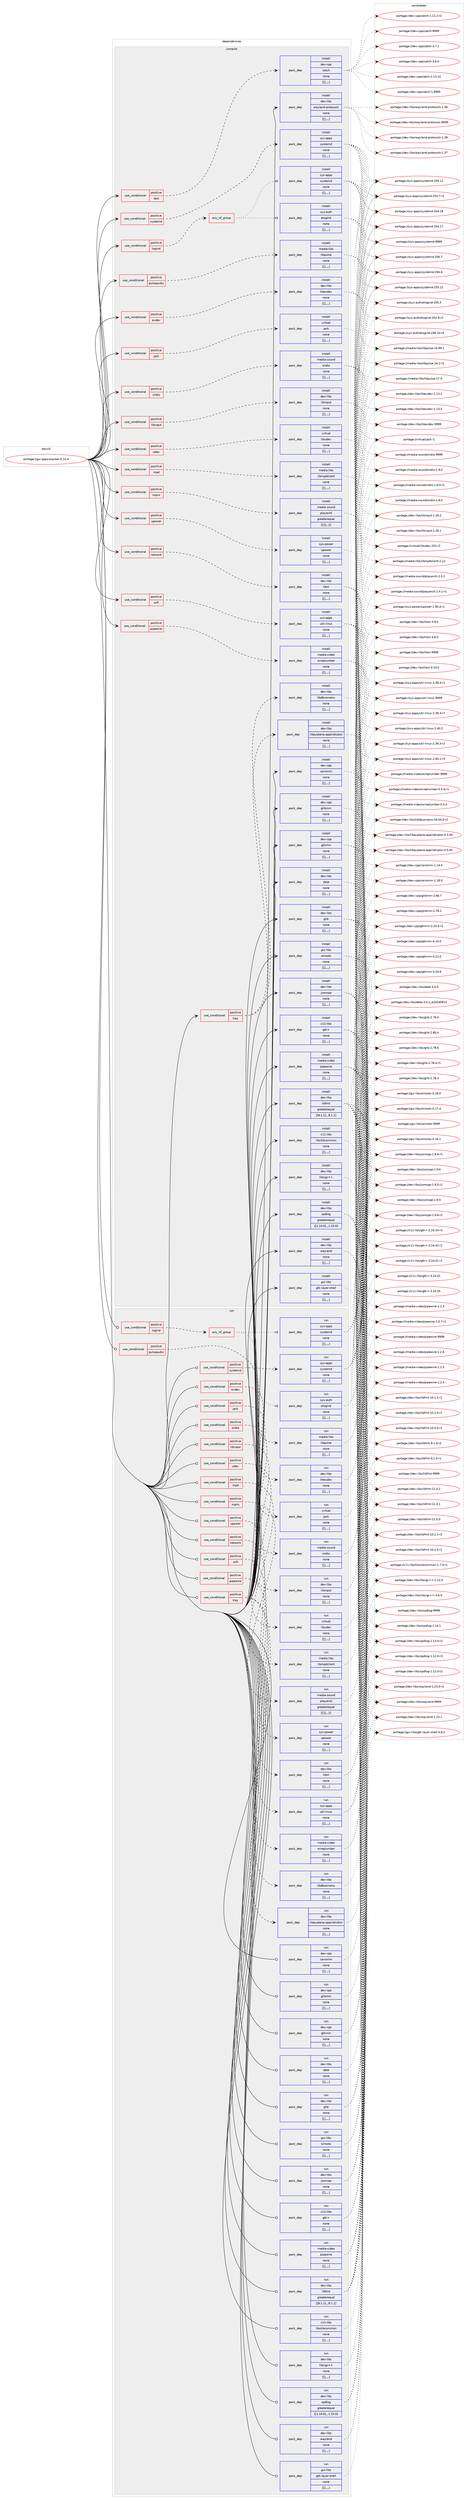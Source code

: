 digraph prolog {

# *************
# Graph options
# *************

newrank=true;
concentrate=true;
compound=true;
graph [rankdir=LR,fontname=Helvetica,fontsize=10,ranksep=1.5];#, ranksep=2.5, nodesep=0.2];
edge  [arrowhead=vee];
node  [fontname=Helvetica,fontsize=10];

# **********
# The ebuild
# **********

subgraph cluster_leftcol {
color=gray;
label=<<i>ebuild</i>>;
id [label="portage://gui-apps/waybar-0.10.4", color=red, width=4, href="../gui-apps/waybar-0.10.4.svg"];
}

# ****************
# The dependencies
# ****************

subgraph cluster_midcol {
color=gray;
label=<<i>dependencies</i>>;
subgraph cluster_compile {
fillcolor="#eeeeee";
style=filled;
label=<<i>compile</i>>;
subgraph cond70955 {
dependency254603 [label=<<TABLE BORDER="0" CELLBORDER="1" CELLSPACING="0" CELLPADDING="4"><TR><TD ROWSPAN="3" CELLPADDING="10">use_conditional</TD></TR><TR><TD>positive</TD></TR><TR><TD>evdev</TD></TR></TABLE>>, shape=none, color=red];
subgraph pack182026 {
dependency254623 [label=<<TABLE BORDER="0" CELLBORDER="1" CELLSPACING="0" CELLPADDING="4" WIDTH="220"><TR><TD ROWSPAN="6" CELLPADDING="30">pack_dep</TD></TR><TR><TD WIDTH="110">install</TD></TR><TR><TD>dev-libs</TD></TR><TR><TD>libevdev</TD></TR><TR><TD>none</TD></TR><TR><TD>[[],,,,]</TD></TR></TABLE>>, shape=none, color=blue];
}
dependency254603:e -> dependency254623:w [weight=20,style="dashed",arrowhead="vee"];
}
id:e -> dependency254603:w [weight=20,style="solid",arrowhead="vee"];
subgraph cond70962 {
dependency254626 [label=<<TABLE BORDER="0" CELLBORDER="1" CELLSPACING="0" CELLPADDING="4"><TR><TD ROWSPAN="3" CELLPADDING="10">use_conditional</TD></TR><TR><TD>positive</TD></TR><TR><TD>jack</TD></TR></TABLE>>, shape=none, color=red];
subgraph pack182040 {
dependency254673 [label=<<TABLE BORDER="0" CELLBORDER="1" CELLSPACING="0" CELLPADDING="4" WIDTH="220"><TR><TD ROWSPAN="6" CELLPADDING="30">pack_dep</TD></TR><TR><TD WIDTH="110">install</TD></TR><TR><TD>virtual</TD></TR><TR><TD>jack</TD></TR><TR><TD>none</TD></TR><TR><TD>[[],,,,]</TD></TR></TABLE>>, shape=none, color=blue];
}
dependency254626:e -> dependency254673:w [weight=20,style="dashed",arrowhead="vee"];
}
id:e -> dependency254626:w [weight=20,style="solid",arrowhead="vee"];
subgraph cond70969 {
dependency254690 [label=<<TABLE BORDER="0" CELLBORDER="1" CELLSPACING="0" CELLPADDING="4"><TR><TD ROWSPAN="3" CELLPADDING="10">use_conditional</TD></TR><TR><TD>positive</TD></TR><TR><TD>libinput</TD></TR></TABLE>>, shape=none, color=red];
subgraph pack182141 {
dependency254782 [label=<<TABLE BORDER="0" CELLBORDER="1" CELLSPACING="0" CELLPADDING="4" WIDTH="220"><TR><TD ROWSPAN="6" CELLPADDING="30">pack_dep</TD></TR><TR><TD WIDTH="110">install</TD></TR><TR><TD>dev-libs</TD></TR><TR><TD>libinput</TD></TR><TR><TD>none</TD></TR><TR><TD>[[],,,,]</TD></TR></TABLE>>, shape=none, color=blue];
}
dependency254690:e -> dependency254782:w [weight=20,style="dashed",arrowhead="vee"];
}
id:e -> dependency254690:w [weight=20,style="solid",arrowhead="vee"];
subgraph cond70995 {
dependency254792 [label=<<TABLE BORDER="0" CELLBORDER="1" CELLSPACING="0" CELLPADDING="4"><TR><TD ROWSPAN="3" CELLPADDING="10">use_conditional</TD></TR><TR><TD>positive</TD></TR><TR><TD>logind</TD></TR></TABLE>>, shape=none, color=red];
subgraph any1484 {
dependency254809 [label=<<TABLE BORDER="0" CELLBORDER="1" CELLSPACING="0" CELLPADDING="4"><TR><TD CELLPADDING="10">any_of_group</TD></TR></TABLE>>, shape=none, color=red];subgraph pack182188 {
dependency254836 [label=<<TABLE BORDER="0" CELLBORDER="1" CELLSPACING="0" CELLPADDING="4" WIDTH="220"><TR><TD ROWSPAN="6" CELLPADDING="30">pack_dep</TD></TR><TR><TD WIDTH="110">install</TD></TR><TR><TD>sys-apps</TD></TR><TR><TD>systemd</TD></TR><TR><TD>none</TD></TR><TR><TD>[[],,,,]</TD></TR></TABLE>>, shape=none, color=blue];
}
dependency254809:e -> dependency254836:w [weight=20,style="dotted",arrowhead="oinv"];
subgraph pack182220 {
dependency254888 [label=<<TABLE BORDER="0" CELLBORDER="1" CELLSPACING="0" CELLPADDING="4" WIDTH="220"><TR><TD ROWSPAN="6" CELLPADDING="30">pack_dep</TD></TR><TR><TD WIDTH="110">install</TD></TR><TR><TD>sys-auth</TD></TR><TR><TD>elogind</TD></TR><TR><TD>none</TD></TR><TR><TD>[[],,,,]</TD></TR></TABLE>>, shape=none, color=blue];
}
dependency254809:e -> dependency254888:w [weight=20,style="dotted",arrowhead="oinv"];
}
dependency254792:e -> dependency254809:w [weight=20,style="dashed",arrowhead="vee"];
}
id:e -> dependency254792:w [weight=20,style="solid",arrowhead="vee"];
subgraph cond71017 {
dependency254893 [label=<<TABLE BORDER="0" CELLBORDER="1" CELLSPACING="0" CELLPADDING="4"><TR><TD ROWSPAN="3" CELLPADDING="10">use_conditional</TD></TR><TR><TD>positive</TD></TR><TR><TD>mpd</TD></TR></TABLE>>, shape=none, color=red];
subgraph pack182234 {
dependency254926 [label=<<TABLE BORDER="0" CELLBORDER="1" CELLSPACING="0" CELLPADDING="4" WIDTH="220"><TR><TD ROWSPAN="6" CELLPADDING="30">pack_dep</TD></TR><TR><TD WIDTH="110">install</TD></TR><TR><TD>media-libs</TD></TR><TR><TD>libmpdclient</TD></TR><TR><TD>none</TD></TR><TR><TD>[[],,,,]</TD></TR></TABLE>>, shape=none, color=blue];
}
dependency254893:e -> dependency254926:w [weight=20,style="dashed",arrowhead="vee"];
}
id:e -> dependency254893:w [weight=20,style="solid",arrowhead="vee"];
subgraph cond71025 {
dependency254962 [label=<<TABLE BORDER="0" CELLBORDER="1" CELLSPACING="0" CELLPADDING="4"><TR><TD ROWSPAN="3" CELLPADDING="10">use_conditional</TD></TR><TR><TD>positive</TD></TR><TR><TD>mpris</TD></TR></TABLE>>, shape=none, color=red];
subgraph pack182294 {
dependency254983 [label=<<TABLE BORDER="0" CELLBORDER="1" CELLSPACING="0" CELLPADDING="4" WIDTH="220"><TR><TD ROWSPAN="6" CELLPADDING="30">pack_dep</TD></TR><TR><TD WIDTH="110">install</TD></TR><TR><TD>media-sound</TD></TR><TR><TD>playerctl</TD></TR><TR><TD>greaterequal</TD></TR><TR><TD>[[2],,,2]</TD></TR></TABLE>>, shape=none, color=blue];
}
dependency254962:e -> dependency254983:w [weight=20,style="dashed",arrowhead="vee"];
}
id:e -> dependency254962:w [weight=20,style="solid",arrowhead="vee"];
subgraph cond71039 {
dependency255037 [label=<<TABLE BORDER="0" CELLBORDER="1" CELLSPACING="0" CELLPADDING="4"><TR><TD ROWSPAN="3" CELLPADDING="10">use_conditional</TD></TR><TR><TD>positive</TD></TR><TR><TD>network</TD></TR></TABLE>>, shape=none, color=red];
subgraph pack182388 {
dependency255073 [label=<<TABLE BORDER="0" CELLBORDER="1" CELLSPACING="0" CELLPADDING="4" WIDTH="220"><TR><TD ROWSPAN="6" CELLPADDING="30">pack_dep</TD></TR><TR><TD WIDTH="110">install</TD></TR><TR><TD>dev-libs</TD></TR><TR><TD>libnl</TD></TR><TR><TD>none</TD></TR><TR><TD>[[],,,,]</TD></TR></TABLE>>, shape=none, color=blue];
}
dependency255037:e -> dependency255073:w [weight=20,style="dashed",arrowhead="vee"];
}
id:e -> dependency255037:w [weight=20,style="solid",arrowhead="vee"];
subgraph cond71046 {
dependency255096 [label=<<TABLE BORDER="0" CELLBORDER="1" CELLSPACING="0" CELLPADDING="4"><TR><TD ROWSPAN="3" CELLPADDING="10">use_conditional</TD></TR><TR><TD>positive</TD></TR><TR><TD>pipewire</TD></TR></TABLE>>, shape=none, color=red];
subgraph pack182433 {
dependency255123 [label=<<TABLE BORDER="0" CELLBORDER="1" CELLSPACING="0" CELLPADDING="4" WIDTH="220"><TR><TD ROWSPAN="6" CELLPADDING="30">pack_dep</TD></TR><TR><TD WIDTH="110">install</TD></TR><TR><TD>media-video</TD></TR><TR><TD>wireplumber</TD></TR><TR><TD>none</TD></TR><TR><TD>[[],,,,]</TD></TR></TABLE>>, shape=none, color=blue];
}
dependency255096:e -> dependency255123:w [weight=20,style="dashed",arrowhead="vee"];
}
id:e -> dependency255096:w [weight=20,style="solid",arrowhead="vee"];
subgraph cond71051 {
dependency255166 [label=<<TABLE BORDER="0" CELLBORDER="1" CELLSPACING="0" CELLPADDING="4"><TR><TD ROWSPAN="3" CELLPADDING="10">use_conditional</TD></TR><TR><TD>positive</TD></TR><TR><TD>pulseaudio</TD></TR></TABLE>>, shape=none, color=red];
subgraph pack182481 {
dependency255189 [label=<<TABLE BORDER="0" CELLBORDER="1" CELLSPACING="0" CELLPADDING="4" WIDTH="220"><TR><TD ROWSPAN="6" CELLPADDING="30">pack_dep</TD></TR><TR><TD WIDTH="110">install</TD></TR><TR><TD>media-libs</TD></TR><TR><TD>libpulse</TD></TR><TR><TD>none</TD></TR><TR><TD>[[],,,,]</TD></TR></TABLE>>, shape=none, color=blue];
}
dependency255166:e -> dependency255189:w [weight=20,style="dashed",arrowhead="vee"];
}
id:e -> dependency255166:w [weight=20,style="solid",arrowhead="vee"];
subgraph cond71059 {
dependency255232 [label=<<TABLE BORDER="0" CELLBORDER="1" CELLSPACING="0" CELLPADDING="4"><TR><TD ROWSPAN="3" CELLPADDING="10">use_conditional</TD></TR><TR><TD>positive</TD></TR><TR><TD>sndio</TD></TR></TABLE>>, shape=none, color=red];
subgraph pack182525 {
dependency255258 [label=<<TABLE BORDER="0" CELLBORDER="1" CELLSPACING="0" CELLPADDING="4" WIDTH="220"><TR><TD ROWSPAN="6" CELLPADDING="30">pack_dep</TD></TR><TR><TD WIDTH="110">install</TD></TR><TR><TD>media-sound</TD></TR><TR><TD>sndio</TD></TR><TR><TD>none</TD></TR><TR><TD>[[],,,,]</TD></TR></TABLE>>, shape=none, color=blue];
}
dependency255232:e -> dependency255258:w [weight=20,style="dashed",arrowhead="vee"];
}
id:e -> dependency255232:w [weight=20,style="solid",arrowhead="vee"];
subgraph cond71063 {
dependency255262 [label=<<TABLE BORDER="0" CELLBORDER="1" CELLSPACING="0" CELLPADDING="4"><TR><TD ROWSPAN="3" CELLPADDING="10">use_conditional</TD></TR><TR><TD>positive</TD></TR><TR><TD>systemd</TD></TR></TABLE>>, shape=none, color=red];
subgraph pack182554 {
dependency255285 [label=<<TABLE BORDER="0" CELLBORDER="1" CELLSPACING="0" CELLPADDING="4" WIDTH="220"><TR><TD ROWSPAN="6" CELLPADDING="30">pack_dep</TD></TR><TR><TD WIDTH="110">install</TD></TR><TR><TD>sys-apps</TD></TR><TR><TD>systemd</TD></TR><TR><TD>none</TD></TR><TR><TD>[[],,,,]</TD></TR></TABLE>>, shape=none, color=blue];
}
dependency255262:e -> dependency255285:w [weight=20,style="dashed",arrowhead="vee"];
}
id:e -> dependency255262:w [weight=20,style="solid",arrowhead="vee"];
subgraph cond71070 {
dependency255345 [label=<<TABLE BORDER="0" CELLBORDER="1" CELLSPACING="0" CELLPADDING="4"><TR><TD ROWSPAN="3" CELLPADDING="10">use_conditional</TD></TR><TR><TD>positive</TD></TR><TR><TD>test</TD></TR></TABLE>>, shape=none, color=red];
subgraph pack182624 {
dependency255364 [label=<<TABLE BORDER="0" CELLBORDER="1" CELLSPACING="0" CELLPADDING="4" WIDTH="220"><TR><TD ROWSPAN="6" CELLPADDING="30">pack_dep</TD></TR><TR><TD WIDTH="110">install</TD></TR><TR><TD>dev-cpp</TD></TR><TR><TD>catch</TD></TR><TR><TD>none</TD></TR><TR><TD>[[],,,,]</TD></TR></TABLE>>, shape=none, color=blue];
}
dependency255345:e -> dependency255364:w [weight=20,style="dashed",arrowhead="vee"];
}
id:e -> dependency255345:w [weight=20,style="solid",arrowhead="vee"];
subgraph cond71086 {
dependency255368 [label=<<TABLE BORDER="0" CELLBORDER="1" CELLSPACING="0" CELLPADDING="4"><TR><TD ROWSPAN="3" CELLPADDING="10">use_conditional</TD></TR><TR><TD>positive</TD></TR><TR><TD>tray</TD></TR></TABLE>>, shape=none, color=red];
subgraph pack182657 {
dependency255403 [label=<<TABLE BORDER="0" CELLBORDER="1" CELLSPACING="0" CELLPADDING="4" WIDTH="220"><TR><TD ROWSPAN="6" CELLPADDING="30">pack_dep</TD></TR><TR><TD WIDTH="110">install</TD></TR><TR><TD>dev-libs</TD></TR><TR><TD>libayatana-appindicator</TD></TR><TR><TD>none</TD></TR><TR><TD>[[],,,,]</TD></TR></TABLE>>, shape=none, color=blue];
}
dependency255368:e -> dependency255403:w [weight=20,style="dashed",arrowhead="vee"];
subgraph pack182687 {
dependency255419 [label=<<TABLE BORDER="0" CELLBORDER="1" CELLSPACING="0" CELLPADDING="4" WIDTH="220"><TR><TD ROWSPAN="6" CELLPADDING="30">pack_dep</TD></TR><TR><TD WIDTH="110">install</TD></TR><TR><TD>dev-libs</TD></TR><TR><TD>libdbusmenu</TD></TR><TR><TD>none</TD></TR><TR><TD>[[],,,,]</TD></TR></TABLE>>, shape=none, color=blue];
}
dependency255368:e -> dependency255419:w [weight=20,style="dashed",arrowhead="vee"];
}
id:e -> dependency255368:w [weight=20,style="solid",arrowhead="vee"];
subgraph cond71089 {
dependency255422 [label=<<TABLE BORDER="0" CELLBORDER="1" CELLSPACING="0" CELLPADDING="4"><TR><TD ROWSPAN="3" CELLPADDING="10">use_conditional</TD></TR><TR><TD>positive</TD></TR><TR><TD>udev</TD></TR></TABLE>>, shape=none, color=red];
subgraph pack182698 {
dependency255492 [label=<<TABLE BORDER="0" CELLBORDER="1" CELLSPACING="0" CELLPADDING="4" WIDTH="220"><TR><TD ROWSPAN="6" CELLPADDING="30">pack_dep</TD></TR><TR><TD WIDTH="110">install</TD></TR><TR><TD>virtual</TD></TR><TR><TD>libudev</TD></TR><TR><TD>none</TD></TR><TR><TD>[[],,,,]</TD></TR></TABLE>>, shape=none, color=blue];
}
dependency255422:e -> dependency255492:w [weight=20,style="dashed",arrowhead="vee"];
}
id:e -> dependency255422:w [weight=20,style="solid",arrowhead="vee"];
subgraph cond71104 {
dependency255530 [label=<<TABLE BORDER="0" CELLBORDER="1" CELLSPACING="0" CELLPADDING="4"><TR><TD ROWSPAN="3" CELLPADDING="10">use_conditional</TD></TR><TR><TD>positive</TD></TR><TR><TD>upower</TD></TR></TABLE>>, shape=none, color=red];
subgraph pack182777 {
dependency255565 [label=<<TABLE BORDER="0" CELLBORDER="1" CELLSPACING="0" CELLPADDING="4" WIDTH="220"><TR><TD ROWSPAN="6" CELLPADDING="30">pack_dep</TD></TR><TR><TD WIDTH="110">install</TD></TR><TR><TD>sys-power</TD></TR><TR><TD>upower</TD></TR><TR><TD>none</TD></TR><TR><TD>[[],,,,]</TD></TR></TABLE>>, shape=none, color=blue];
}
dependency255530:e -> dependency255565:w [weight=20,style="dashed",arrowhead="vee"];
}
id:e -> dependency255530:w [weight=20,style="solid",arrowhead="vee"];
subgraph cond71114 {
dependency255580 [label=<<TABLE BORDER="0" CELLBORDER="1" CELLSPACING="0" CELLPADDING="4"><TR><TD ROWSPAN="3" CELLPADDING="10">use_conditional</TD></TR><TR><TD>positive</TD></TR><TR><TD>wifi</TD></TR></TABLE>>, shape=none, color=red];
subgraph pack182836 {
dependency255607 [label=<<TABLE BORDER="0" CELLBORDER="1" CELLSPACING="0" CELLPADDING="4" WIDTH="220"><TR><TD ROWSPAN="6" CELLPADDING="30">pack_dep</TD></TR><TR><TD WIDTH="110">install</TD></TR><TR><TD>sys-apps</TD></TR><TR><TD>util-linux</TD></TR><TR><TD>none</TD></TR><TR><TD>[[],,,,]</TD></TR></TABLE>>, shape=none, color=blue];
}
dependency255580:e -> dependency255607:w [weight=20,style="dashed",arrowhead="vee"];
}
id:e -> dependency255580:w [weight=20,style="solid",arrowhead="vee"];
subgraph pack182850 {
dependency255613 [label=<<TABLE BORDER="0" CELLBORDER="1" CELLSPACING="0" CELLPADDING="4" WIDTH="220"><TR><TD ROWSPAN="6" CELLPADDING="30">pack_dep</TD></TR><TR><TD WIDTH="110">install</TD></TR><TR><TD>dev-cpp</TD></TR><TR><TD>cairomm</TD></TR><TR><TD>none</TD></TR><TR><TD>[[],,,,]</TD></TR></TABLE>>, shape=none, color=blue];
}
id:e -> dependency255613:w [weight=20,style="solid",arrowhead="vee"];
subgraph pack182871 {
dependency255669 [label=<<TABLE BORDER="0" CELLBORDER="1" CELLSPACING="0" CELLPADDING="4" WIDTH="220"><TR><TD ROWSPAN="6" CELLPADDING="30">pack_dep</TD></TR><TR><TD WIDTH="110">install</TD></TR><TR><TD>dev-cpp</TD></TR><TR><TD>glibmm</TD></TR><TR><TD>none</TD></TR><TR><TD>[[],,,,]</TD></TR></TABLE>>, shape=none, color=blue];
}
id:e -> dependency255669:w [weight=20,style="solid",arrowhead="vee"];
subgraph pack182917 {
dependency255707 [label=<<TABLE BORDER="0" CELLBORDER="1" CELLSPACING="0" CELLPADDING="4" WIDTH="220"><TR><TD ROWSPAN="6" CELLPADDING="30">pack_dep</TD></TR><TR><TD WIDTH="110">install</TD></TR><TR><TD>dev-cpp</TD></TR><TR><TD>gtkmm</TD></TR><TR><TD>none</TD></TR><TR><TD>[[],,,,]</TD></TR></TABLE>>, shape=none, color=blue];
}
id:e -> dependency255707:w [weight=20,style="solid",arrowhead="vee"];
subgraph pack182947 {
dependency255724 [label=<<TABLE BORDER="0" CELLBORDER="1" CELLSPACING="0" CELLPADDING="4" WIDTH="220"><TR><TD ROWSPAN="6" CELLPADDING="30">pack_dep</TD></TR><TR><TD WIDTH="110">install</TD></TR><TR><TD>dev-libs</TD></TR><TR><TD>date</TD></TR><TR><TD>none</TD></TR><TR><TD>[[],,,,]</TD></TR></TABLE>>, shape=none, color=blue];
}
id:e -> dependency255724:w [weight=20,style="solid",arrowhead="vee"];
subgraph pack182971 {
dependency255781 [label=<<TABLE BORDER="0" CELLBORDER="1" CELLSPACING="0" CELLPADDING="4" WIDTH="220"><TR><TD ROWSPAN="6" CELLPADDING="30">pack_dep</TD></TR><TR><TD WIDTH="110">install</TD></TR><TR><TD>dev-libs</TD></TR><TR><TD>glib</TD></TR><TR><TD>none</TD></TR><TR><TD>[[],,,,]</TD></TR></TABLE>>, shape=none, color=blue];
}
id:e -> dependency255781:w [weight=20,style="solid",arrowhead="vee"];
subgraph pack183009 {
dependency255848 [label=<<TABLE BORDER="0" CELLBORDER="1" CELLSPACING="0" CELLPADDING="4" WIDTH="220"><TR><TD ROWSPAN="6" CELLPADDING="30">pack_dep</TD></TR><TR><TD WIDTH="110">install</TD></TR><TR><TD>dev-libs</TD></TR><TR><TD>jsoncpp</TD></TR><TR><TD>none</TD></TR><TR><TD>[[],,,,]</TD></TR></TABLE>>, shape=none, color=blue];
}
id:e -> dependency255848:w [weight=20,style="solid",arrowhead="vee"];
subgraph pack183051 {
dependency255877 [label=<<TABLE BORDER="0" CELLBORDER="1" CELLSPACING="0" CELLPADDING="4" WIDTH="220"><TR><TD ROWSPAN="6" CELLPADDING="30">pack_dep</TD></TR><TR><TD WIDTH="110">install</TD></TR><TR><TD>dev-libs</TD></TR><TR><TD>libfmt</TD></TR><TR><TD>greaterequal</TD></TR><TR><TD>[[8,1,1],,,8.1.1]</TD></TR></TABLE>>, shape=none, color=blue];
}
id:e -> dependency255877:w [weight=20,style="solid",arrowhead="vee"];
subgraph pack183074 {
dependency255898 [label=<<TABLE BORDER="0" CELLBORDER="1" CELLSPACING="0" CELLPADDING="4" WIDTH="220"><TR><TD ROWSPAN="6" CELLPADDING="30">pack_dep</TD></TR><TR><TD WIDTH="110">install</TD></TR><TR><TD>dev-libs</TD></TR><TR><TD>libsigc++</TD></TR><TR><TD>none</TD></TR><TR><TD>[[],,,,]</TD></TR></TABLE>>, shape=none, color=blue];
}
id:e -> dependency255898:w [weight=20,style="solid",arrowhead="vee"];
subgraph pack183096 {
dependency255924 [label=<<TABLE BORDER="0" CELLBORDER="1" CELLSPACING="0" CELLPADDING="4" WIDTH="220"><TR><TD ROWSPAN="6" CELLPADDING="30">pack_dep</TD></TR><TR><TD WIDTH="110">install</TD></TR><TR><TD>dev-libs</TD></TR><TR><TD>spdlog</TD></TR><TR><TD>greaterequal</TD></TR><TR><TD>[[1,10,0],,,1.10.0]</TD></TR></TABLE>>, shape=none, color=blue];
}
id:e -> dependency255924:w [weight=20,style="solid",arrowhead="vee"];
subgraph pack183113 {
dependency256016 [label=<<TABLE BORDER="0" CELLBORDER="1" CELLSPACING="0" CELLPADDING="4" WIDTH="220"><TR><TD ROWSPAN="6" CELLPADDING="30">pack_dep</TD></TR><TR><TD WIDTH="110">install</TD></TR><TR><TD>dev-libs</TD></TR><TR><TD>wayland</TD></TR><TR><TD>none</TD></TR><TR><TD>[[],,,,]</TD></TR></TABLE>>, shape=none, color=blue];
}
id:e -> dependency256016:w [weight=20,style="solid",arrowhead="vee"];
subgraph pack183191 {
dependency256020 [label=<<TABLE BORDER="0" CELLBORDER="1" CELLSPACING="0" CELLPADDING="4" WIDTH="220"><TR><TD ROWSPAN="6" CELLPADDING="30">pack_dep</TD></TR><TR><TD WIDTH="110">install</TD></TR><TR><TD>dev-libs</TD></TR><TR><TD>wayland-protocols</TD></TR><TR><TD>none</TD></TR><TR><TD>[[],,,,]</TD></TR></TABLE>>, shape=none, color=blue];
}
id:e -> dependency256020:w [weight=20,style="solid",arrowhead="vee"];
subgraph pack183210 {
dependency256054 [label=<<TABLE BORDER="0" CELLBORDER="1" CELLSPACING="0" CELLPADDING="4" WIDTH="220"><TR><TD ROWSPAN="6" CELLPADDING="30">pack_dep</TD></TR><TR><TD WIDTH="110">install</TD></TR><TR><TD>gui-libs</TD></TR><TR><TD>gtk-layer-shell</TD></TR><TR><TD>none</TD></TR><TR><TD>[[],,,,]</TD></TR></TABLE>>, shape=none, color=blue];
}
id:e -> dependency256054:w [weight=20,style="solid",arrowhead="vee"];
subgraph pack183241 {
dependency256118 [label=<<TABLE BORDER="0" CELLBORDER="1" CELLSPACING="0" CELLPADDING="4" WIDTH="220"><TR><TD ROWSPAN="6" CELLPADDING="30">pack_dep</TD></TR><TR><TD WIDTH="110">install</TD></TR><TR><TD>gui-libs</TD></TR><TR><TD>wlroots</TD></TR><TR><TD>none</TD></TR><TR><TD>[[],,,,]</TD></TR></TABLE>>, shape=none, color=blue];
}
id:e -> dependency256118:w [weight=20,style="solid",arrowhead="vee"];
subgraph pack183284 {
dependency256138 [label=<<TABLE BORDER="0" CELLBORDER="1" CELLSPACING="0" CELLPADDING="4" WIDTH="220"><TR><TD ROWSPAN="6" CELLPADDING="30">pack_dep</TD></TR><TR><TD WIDTH="110">install</TD></TR><TR><TD>media-video</TD></TR><TR><TD>pipewire</TD></TR><TR><TD>none</TD></TR><TR><TD>[[],,,,]</TD></TR></TABLE>>, shape=none, color=blue];
}
id:e -> dependency256138:w [weight=20,style="solid",arrowhead="vee"];
subgraph pack183297 {
dependency256301 [label=<<TABLE BORDER="0" CELLBORDER="1" CELLSPACING="0" CELLPADDING="4" WIDTH="220"><TR><TD ROWSPAN="6" CELLPADDING="30">pack_dep</TD></TR><TR><TD WIDTH="110">install</TD></TR><TR><TD>x11-libs</TD></TR><TR><TD>gtk+</TD></TR><TR><TD>none</TD></TR><TR><TD>[[],,,,]</TD></TR></TABLE>>, shape=none, color=blue];
}
id:e -> dependency256301:w [weight=20,style="solid",arrowhead="vee"];
subgraph pack183420 {
dependency256359 [label=<<TABLE BORDER="0" CELLBORDER="1" CELLSPACING="0" CELLPADDING="4" WIDTH="220"><TR><TD ROWSPAN="6" CELLPADDING="30">pack_dep</TD></TR><TR><TD WIDTH="110">install</TD></TR><TR><TD>x11-libs</TD></TR><TR><TD>libxkbcommon</TD></TR><TR><TD>none</TD></TR><TR><TD>[[],,,,]</TD></TR></TABLE>>, shape=none, color=blue];
}
id:e -> dependency256359:w [weight=20,style="solid",arrowhead="vee"];
}
subgraph cluster_compileandrun {
fillcolor="#eeeeee";
style=filled;
label=<<i>compile and run</i>>;
}
subgraph cluster_run {
fillcolor="#eeeeee";
style=filled;
label=<<i>run</i>>;
subgraph cond71254 {
dependency256406 [label=<<TABLE BORDER="0" CELLBORDER="1" CELLSPACING="0" CELLPADDING="4"><TR><TD ROWSPAN="3" CELLPADDING="10">use_conditional</TD></TR><TR><TD>positive</TD></TR><TR><TD>evdev</TD></TR></TABLE>>, shape=none, color=red];
subgraph pack183494 {
dependency256408 [label=<<TABLE BORDER="0" CELLBORDER="1" CELLSPACING="0" CELLPADDING="4" WIDTH="220"><TR><TD ROWSPAN="6" CELLPADDING="30">pack_dep</TD></TR><TR><TD WIDTH="110">run</TD></TR><TR><TD>dev-libs</TD></TR><TR><TD>libevdev</TD></TR><TR><TD>none</TD></TR><TR><TD>[[],,,,]</TD></TR></TABLE>>, shape=none, color=blue];
}
dependency256406:e -> dependency256408:w [weight=20,style="dashed",arrowhead="vee"];
}
id:e -> dependency256406:w [weight=20,style="solid",arrowhead="odot"];
subgraph cond71267 {
dependency256504 [label=<<TABLE BORDER="0" CELLBORDER="1" CELLSPACING="0" CELLPADDING="4"><TR><TD ROWSPAN="3" CELLPADDING="10">use_conditional</TD></TR><TR><TD>positive</TD></TR><TR><TD>jack</TD></TR></TABLE>>, shape=none, color=red];
subgraph pack183569 {
dependency256541 [label=<<TABLE BORDER="0" CELLBORDER="1" CELLSPACING="0" CELLPADDING="4" WIDTH="220"><TR><TD ROWSPAN="6" CELLPADDING="30">pack_dep</TD></TR><TR><TD WIDTH="110">run</TD></TR><TR><TD>virtual</TD></TR><TR><TD>jack</TD></TR><TR><TD>none</TD></TR><TR><TD>[[],,,,]</TD></TR></TABLE>>, shape=none, color=blue];
}
dependency256504:e -> dependency256541:w [weight=20,style="dashed",arrowhead="vee"];
}
id:e -> dependency256504:w [weight=20,style="solid",arrowhead="odot"];
subgraph cond71283 {
dependency256545 [label=<<TABLE BORDER="0" CELLBORDER="1" CELLSPACING="0" CELLPADDING="4"><TR><TD ROWSPAN="3" CELLPADDING="10">use_conditional</TD></TR><TR><TD>positive</TD></TR><TR><TD>libinput</TD></TR></TABLE>>, shape=none, color=red];
subgraph pack183639 {
dependency256650 [label=<<TABLE BORDER="0" CELLBORDER="1" CELLSPACING="0" CELLPADDING="4" WIDTH="220"><TR><TD ROWSPAN="6" CELLPADDING="30">pack_dep</TD></TR><TR><TD WIDTH="110">run</TD></TR><TR><TD>dev-libs</TD></TR><TR><TD>libinput</TD></TR><TR><TD>none</TD></TR><TR><TD>[[],,,,]</TD></TR></TABLE>>, shape=none, color=blue];
}
dependency256545:e -> dependency256650:w [weight=20,style="dashed",arrowhead="vee"];
}
id:e -> dependency256545:w [weight=20,style="solid",arrowhead="odot"];
subgraph cond71308 {
dependency256655 [label=<<TABLE BORDER="0" CELLBORDER="1" CELLSPACING="0" CELLPADDING="4"><TR><TD ROWSPAN="3" CELLPADDING="10">use_conditional</TD></TR><TR><TD>positive</TD></TR><TR><TD>logind</TD></TR></TABLE>>, shape=none, color=red];
subgraph any1512 {
dependency256693 [label=<<TABLE BORDER="0" CELLBORDER="1" CELLSPACING="0" CELLPADDING="4"><TR><TD CELLPADDING="10">any_of_group</TD></TR></TABLE>>, shape=none, color=red];subgraph pack183744 {
dependency256730 [label=<<TABLE BORDER="0" CELLBORDER="1" CELLSPACING="0" CELLPADDING="4" WIDTH="220"><TR><TD ROWSPAN="6" CELLPADDING="30">pack_dep</TD></TR><TR><TD WIDTH="110">run</TD></TR><TR><TD>sys-apps</TD></TR><TR><TD>systemd</TD></TR><TR><TD>none</TD></TR><TR><TD>[[],,,,]</TD></TR></TABLE>>, shape=none, color=blue];
}
dependency256693:e -> dependency256730:w [weight=20,style="dotted",arrowhead="oinv"];
subgraph pack183749 {
dependency256751 [label=<<TABLE BORDER="0" CELLBORDER="1" CELLSPACING="0" CELLPADDING="4" WIDTH="220"><TR><TD ROWSPAN="6" CELLPADDING="30">pack_dep</TD></TR><TR><TD WIDTH="110">run</TD></TR><TR><TD>sys-auth</TD></TR><TR><TD>elogind</TD></TR><TR><TD>none</TD></TR><TR><TD>[[],,,,]</TD></TR></TABLE>>, shape=none, color=blue];
}
dependency256693:e -> dependency256751:w [weight=20,style="dotted",arrowhead="oinv"];
}
dependency256655:e -> dependency256693:w [weight=20,style="dashed",arrowhead="vee"];
}
id:e -> dependency256655:w [weight=20,style="solid",arrowhead="odot"];
subgraph cond71325 {
dependency256762 [label=<<TABLE BORDER="0" CELLBORDER="1" CELLSPACING="0" CELLPADDING="4"><TR><TD ROWSPAN="3" CELLPADDING="10">use_conditional</TD></TR><TR><TD>positive</TD></TR><TR><TD>mpd</TD></TR></TABLE>>, shape=none, color=red];
subgraph pack183859 {
dependency256895 [label=<<TABLE BORDER="0" CELLBORDER="1" CELLSPACING="0" CELLPADDING="4" WIDTH="220"><TR><TD ROWSPAN="6" CELLPADDING="30">pack_dep</TD></TR><TR><TD WIDTH="110">run</TD></TR><TR><TD>media-libs</TD></TR><TR><TD>libmpdclient</TD></TR><TR><TD>none</TD></TR><TR><TD>[[],,,,]</TD></TR></TABLE>>, shape=none, color=blue];
}
dependency256762:e -> dependency256895:w [weight=20,style="dashed",arrowhead="vee"];
}
id:e -> dependency256762:w [weight=20,style="solid",arrowhead="odot"];
subgraph cond71340 {
dependency256901 [label=<<TABLE BORDER="0" CELLBORDER="1" CELLSPACING="0" CELLPADDING="4"><TR><TD ROWSPAN="3" CELLPADDING="10">use_conditional</TD></TR><TR><TD>positive</TD></TR><TR><TD>mpris</TD></TR></TABLE>>, shape=none, color=red];
subgraph pack183897 {
dependency256938 [label=<<TABLE BORDER="0" CELLBORDER="1" CELLSPACING="0" CELLPADDING="4" WIDTH="220"><TR><TD ROWSPAN="6" CELLPADDING="30">pack_dep</TD></TR><TR><TD WIDTH="110">run</TD></TR><TR><TD>media-sound</TD></TR><TR><TD>playerctl</TD></TR><TR><TD>greaterequal</TD></TR><TR><TD>[[2],,,2]</TD></TR></TABLE>>, shape=none, color=blue];
}
dependency256901:e -> dependency256938:w [weight=20,style="dashed",arrowhead="vee"];
}
id:e -> dependency256901:w [weight=20,style="solid",arrowhead="odot"];
subgraph cond71348 {
dependency256980 [label=<<TABLE BORDER="0" CELLBORDER="1" CELLSPACING="0" CELLPADDING="4"><TR><TD ROWSPAN="3" CELLPADDING="10">use_conditional</TD></TR><TR><TD>positive</TD></TR><TR><TD>network</TD></TR></TABLE>>, shape=none, color=red];
subgraph pack184010 {
dependency257053 [label=<<TABLE BORDER="0" CELLBORDER="1" CELLSPACING="0" CELLPADDING="4" WIDTH="220"><TR><TD ROWSPAN="6" CELLPADDING="30">pack_dep</TD></TR><TR><TD WIDTH="110">run</TD></TR><TR><TD>dev-libs</TD></TR><TR><TD>libnl</TD></TR><TR><TD>none</TD></TR><TR><TD>[[],,,,]</TD></TR></TABLE>>, shape=none, color=blue];
}
dependency256980:e -> dependency257053:w [weight=20,style="dashed",arrowhead="vee"];
}
id:e -> dependency256980:w [weight=20,style="solid",arrowhead="odot"];
subgraph cond71357 {
dependency257078 [label=<<TABLE BORDER="0" CELLBORDER="1" CELLSPACING="0" CELLPADDING="4"><TR><TD ROWSPAN="3" CELLPADDING="10">use_conditional</TD></TR><TR><TD>positive</TD></TR><TR><TD>pipewire</TD></TR></TABLE>>, shape=none, color=red];
subgraph pack184051 {
dependency257080 [label=<<TABLE BORDER="0" CELLBORDER="1" CELLSPACING="0" CELLPADDING="4" WIDTH="220"><TR><TD ROWSPAN="6" CELLPADDING="30">pack_dep</TD></TR><TR><TD WIDTH="110">run</TD></TR><TR><TD>media-video</TD></TR><TR><TD>wireplumber</TD></TR><TR><TD>none</TD></TR><TR><TD>[[],,,,]</TD></TR></TABLE>>, shape=none, color=blue];
}
dependency257078:e -> dependency257080:w [weight=20,style="dashed",arrowhead="vee"];
}
id:e -> dependency257078:w [weight=20,style="solid",arrowhead="odot"];
subgraph cond71360 {
dependency257118 [label=<<TABLE BORDER="0" CELLBORDER="1" CELLSPACING="0" CELLPADDING="4"><TR><TD ROWSPAN="3" CELLPADDING="10">use_conditional</TD></TR><TR><TD>positive</TD></TR><TR><TD>pulseaudio</TD></TR></TABLE>>, shape=none, color=red];
subgraph pack184086 {
dependency257138 [label=<<TABLE BORDER="0" CELLBORDER="1" CELLSPACING="0" CELLPADDING="4" WIDTH="220"><TR><TD ROWSPAN="6" CELLPADDING="30">pack_dep</TD></TR><TR><TD WIDTH="110">run</TD></TR><TR><TD>media-libs</TD></TR><TR><TD>libpulse</TD></TR><TR><TD>none</TD></TR><TR><TD>[[],,,,]</TD></TR></TABLE>>, shape=none, color=blue];
}
dependency257118:e -> dependency257138:w [weight=20,style="dashed",arrowhead="vee"];
}
id:e -> dependency257118:w [weight=20,style="solid",arrowhead="odot"];
subgraph cond71367 {
dependency257142 [label=<<TABLE BORDER="0" CELLBORDER="1" CELLSPACING="0" CELLPADDING="4"><TR><TD ROWSPAN="3" CELLPADDING="10">use_conditional</TD></TR><TR><TD>positive</TD></TR><TR><TD>sndio</TD></TR></TABLE>>, shape=none, color=red];
subgraph pack184149 {
dependency257212 [label=<<TABLE BORDER="0" CELLBORDER="1" CELLSPACING="0" CELLPADDING="4" WIDTH="220"><TR><TD ROWSPAN="6" CELLPADDING="30">pack_dep</TD></TR><TR><TD WIDTH="110">run</TD></TR><TR><TD>media-sound</TD></TR><TR><TD>sndio</TD></TR><TR><TD>none</TD></TR><TR><TD>[[],,,,]</TD></TR></TABLE>>, shape=none, color=blue];
}
dependency257142:e -> dependency257212:w [weight=20,style="dashed",arrowhead="vee"];
}
id:e -> dependency257142:w [weight=20,style="solid",arrowhead="odot"];
subgraph cond71375 {
dependency257274 [label=<<TABLE BORDER="0" CELLBORDER="1" CELLSPACING="0" CELLPADDING="4"><TR><TD ROWSPAN="3" CELLPADDING="10">use_conditional</TD></TR><TR><TD>positive</TD></TR><TR><TD>systemd</TD></TR></TABLE>>, shape=none, color=red];
subgraph pack184230 {
dependency257297 [label=<<TABLE BORDER="0" CELLBORDER="1" CELLSPACING="0" CELLPADDING="4" WIDTH="220"><TR><TD ROWSPAN="6" CELLPADDING="30">pack_dep</TD></TR><TR><TD WIDTH="110">run</TD></TR><TR><TD>sys-apps</TD></TR><TR><TD>systemd</TD></TR><TR><TD>none</TD></TR><TR><TD>[[],,,,]</TD></TR></TABLE>>, shape=none, color=blue];
}
dependency257274:e -> dependency257297:w [weight=20,style="dashed",arrowhead="vee"];
}
id:e -> dependency257274:w [weight=20,style="solid",arrowhead="odot"];
subgraph cond71382 {
dependency257314 [label=<<TABLE BORDER="0" CELLBORDER="1" CELLSPACING="0" CELLPADDING="4"><TR><TD ROWSPAN="3" CELLPADDING="10">use_conditional</TD></TR><TR><TD>positive</TD></TR><TR><TD>tray</TD></TR></TABLE>>, shape=none, color=red];
subgraph pack184268 {
dependency257373 [label=<<TABLE BORDER="0" CELLBORDER="1" CELLSPACING="0" CELLPADDING="4" WIDTH="220"><TR><TD ROWSPAN="6" CELLPADDING="30">pack_dep</TD></TR><TR><TD WIDTH="110">run</TD></TR><TR><TD>dev-libs</TD></TR><TR><TD>libayatana-appindicator</TD></TR><TR><TD>none</TD></TR><TR><TD>[[],,,,]</TD></TR></TABLE>>, shape=none, color=blue];
}
dependency257314:e -> dependency257373:w [weight=20,style="dashed",arrowhead="vee"];
subgraph pack184298 {
dependency257386 [label=<<TABLE BORDER="0" CELLBORDER="1" CELLSPACING="0" CELLPADDING="4" WIDTH="220"><TR><TD ROWSPAN="6" CELLPADDING="30">pack_dep</TD></TR><TR><TD WIDTH="110">run</TD></TR><TR><TD>dev-libs</TD></TR><TR><TD>libdbusmenu</TD></TR><TR><TD>none</TD></TR><TR><TD>[[],,,,]</TD></TR></TABLE>>, shape=none, color=blue];
}
dependency257314:e -> dependency257386:w [weight=20,style="dashed",arrowhead="vee"];
}
id:e -> dependency257314:w [weight=20,style="solid",arrowhead="odot"];
subgraph cond71388 {
dependency257389 [label=<<TABLE BORDER="0" CELLBORDER="1" CELLSPACING="0" CELLPADDING="4"><TR><TD ROWSPAN="3" CELLPADDING="10">use_conditional</TD></TR><TR><TD>positive</TD></TR><TR><TD>udev</TD></TR></TABLE>>, shape=none, color=red];
subgraph pack184313 {
dependency257391 [label=<<TABLE BORDER="0" CELLBORDER="1" CELLSPACING="0" CELLPADDING="4" WIDTH="220"><TR><TD ROWSPAN="6" CELLPADDING="30">pack_dep</TD></TR><TR><TD WIDTH="110">run</TD></TR><TR><TD>virtual</TD></TR><TR><TD>libudev</TD></TR><TR><TD>none</TD></TR><TR><TD>[[],,,,]</TD></TR></TABLE>>, shape=none, color=blue];
}
dependency257389:e -> dependency257391:w [weight=20,style="dashed",arrowhead="vee"];
}
id:e -> dependency257389:w [weight=20,style="solid",arrowhead="odot"];
subgraph cond71391 {
dependency257404 [label=<<TABLE BORDER="0" CELLBORDER="1" CELLSPACING="0" CELLPADDING="4"><TR><TD ROWSPAN="3" CELLPADDING="10">use_conditional</TD></TR><TR><TD>positive</TD></TR><TR><TD>upower</TD></TR></TABLE>>, shape=none, color=red];
subgraph pack184329 {
dependency257407 [label=<<TABLE BORDER="0" CELLBORDER="1" CELLSPACING="0" CELLPADDING="4" WIDTH="220"><TR><TD ROWSPAN="6" CELLPADDING="30">pack_dep</TD></TR><TR><TD WIDTH="110">run</TD></TR><TR><TD>sys-power</TD></TR><TR><TD>upower</TD></TR><TR><TD>none</TD></TR><TR><TD>[[],,,,]</TD></TR></TABLE>>, shape=none, color=blue];
}
dependency257404:e -> dependency257407:w [weight=20,style="dashed",arrowhead="vee"];
}
id:e -> dependency257404:w [weight=20,style="solid",arrowhead="odot"];
subgraph cond71422 {
dependency257612 [label=<<TABLE BORDER="0" CELLBORDER="1" CELLSPACING="0" CELLPADDING="4"><TR><TD ROWSPAN="3" CELLPADDING="10">use_conditional</TD></TR><TR><TD>positive</TD></TR><TR><TD>wifi</TD></TR></TABLE>>, shape=none, color=red];
subgraph pack184526 {
dependency257654 [label=<<TABLE BORDER="0" CELLBORDER="1" CELLSPACING="0" CELLPADDING="4" WIDTH="220"><TR><TD ROWSPAN="6" CELLPADDING="30">pack_dep</TD></TR><TR><TD WIDTH="110">run</TD></TR><TR><TD>sys-apps</TD></TR><TR><TD>util-linux</TD></TR><TR><TD>none</TD></TR><TR><TD>[[],,,,]</TD></TR></TABLE>>, shape=none, color=blue];
}
dependency257612:e -> dependency257654:w [weight=20,style="dashed",arrowhead="vee"];
}
id:e -> dependency257612:w [weight=20,style="solid",arrowhead="odot"];
subgraph pack184580 {
dependency257720 [label=<<TABLE BORDER="0" CELLBORDER="1" CELLSPACING="0" CELLPADDING="4" WIDTH="220"><TR><TD ROWSPAN="6" CELLPADDING="30">pack_dep</TD></TR><TR><TD WIDTH="110">run</TD></TR><TR><TD>dev-cpp</TD></TR><TR><TD>cairomm</TD></TR><TR><TD>none</TD></TR><TR><TD>[[],,,,]</TD></TR></TABLE>>, shape=none, color=blue];
}
id:e -> dependency257720:w [weight=20,style="solid",arrowhead="odot"];
subgraph pack184587 {
dependency257725 [label=<<TABLE BORDER="0" CELLBORDER="1" CELLSPACING="0" CELLPADDING="4" WIDTH="220"><TR><TD ROWSPAN="6" CELLPADDING="30">pack_dep</TD></TR><TR><TD WIDTH="110">run</TD></TR><TR><TD>dev-cpp</TD></TR><TR><TD>glibmm</TD></TR><TR><TD>none</TD></TR><TR><TD>[[],,,,]</TD></TR></TABLE>>, shape=none, color=blue];
}
id:e -> dependency257725:w [weight=20,style="solid",arrowhead="odot"];
subgraph pack184611 {
dependency257749 [label=<<TABLE BORDER="0" CELLBORDER="1" CELLSPACING="0" CELLPADDING="4" WIDTH="220"><TR><TD ROWSPAN="6" CELLPADDING="30">pack_dep</TD></TR><TR><TD WIDTH="110">run</TD></TR><TR><TD>dev-cpp</TD></TR><TR><TD>gtkmm</TD></TR><TR><TD>none</TD></TR><TR><TD>[[],,,,]</TD></TR></TABLE>>, shape=none, color=blue];
}
id:e -> dependency257749:w [weight=20,style="solid",arrowhead="odot"];
subgraph pack184629 {
dependency257779 [label=<<TABLE BORDER="0" CELLBORDER="1" CELLSPACING="0" CELLPADDING="4" WIDTH="220"><TR><TD ROWSPAN="6" CELLPADDING="30">pack_dep</TD></TR><TR><TD WIDTH="110">run</TD></TR><TR><TD>dev-libs</TD></TR><TR><TD>date</TD></TR><TR><TD>none</TD></TR><TR><TD>[[],,,,]</TD></TR></TABLE>>, shape=none, color=blue];
}
id:e -> dependency257779:w [weight=20,style="solid",arrowhead="odot"];
subgraph pack184640 {
dependency257792 [label=<<TABLE BORDER="0" CELLBORDER="1" CELLSPACING="0" CELLPADDING="4" WIDTH="220"><TR><TD ROWSPAN="6" CELLPADDING="30">pack_dep</TD></TR><TR><TD WIDTH="110">run</TD></TR><TR><TD>dev-libs</TD></TR><TR><TD>glib</TD></TR><TR><TD>none</TD></TR><TR><TD>[[],,,,]</TD></TR></TABLE>>, shape=none, color=blue];
}
id:e -> dependency257792:w [weight=20,style="solid",arrowhead="odot"];
subgraph pack184647 {
dependency257806 [label=<<TABLE BORDER="0" CELLBORDER="1" CELLSPACING="0" CELLPADDING="4" WIDTH="220"><TR><TD ROWSPAN="6" CELLPADDING="30">pack_dep</TD></TR><TR><TD WIDTH="110">run</TD></TR><TR><TD>dev-libs</TD></TR><TR><TD>jsoncpp</TD></TR><TR><TD>none</TD></TR><TR><TD>[[],,,,]</TD></TR></TABLE>>, shape=none, color=blue];
}
id:e -> dependency257806:w [weight=20,style="solid",arrowhead="odot"];
subgraph pack184667 {
dependency257827 [label=<<TABLE BORDER="0" CELLBORDER="1" CELLSPACING="0" CELLPADDING="4" WIDTH="220"><TR><TD ROWSPAN="6" CELLPADDING="30">pack_dep</TD></TR><TR><TD WIDTH="110">run</TD></TR><TR><TD>dev-libs</TD></TR><TR><TD>libfmt</TD></TR><TR><TD>greaterequal</TD></TR><TR><TD>[[8,1,1],,,8.1.1]</TD></TR></TABLE>>, shape=none, color=blue];
}
id:e -> dependency257827:w [weight=20,style="solid",arrowhead="odot"];
subgraph pack184683 {
dependency257835 [label=<<TABLE BORDER="0" CELLBORDER="1" CELLSPACING="0" CELLPADDING="4" WIDTH="220"><TR><TD ROWSPAN="6" CELLPADDING="30">pack_dep</TD></TR><TR><TD WIDTH="110">run</TD></TR><TR><TD>dev-libs</TD></TR><TR><TD>libsigc++</TD></TR><TR><TD>none</TD></TR><TR><TD>[[],,,,]</TD></TR></TABLE>>, shape=none, color=blue];
}
id:e -> dependency257835:w [weight=20,style="solid",arrowhead="odot"];
subgraph pack184740 {
dependency257899 [label=<<TABLE BORDER="0" CELLBORDER="1" CELLSPACING="0" CELLPADDING="4" WIDTH="220"><TR><TD ROWSPAN="6" CELLPADDING="30">pack_dep</TD></TR><TR><TD WIDTH="110">run</TD></TR><TR><TD>dev-libs</TD></TR><TR><TD>spdlog</TD></TR><TR><TD>greaterequal</TD></TR><TR><TD>[[1,10,0],,,1.10.0]</TD></TR></TABLE>>, shape=none, color=blue];
}
id:e -> dependency257899:w [weight=20,style="solid",arrowhead="odot"];
subgraph pack184773 {
dependency257962 [label=<<TABLE BORDER="0" CELLBORDER="1" CELLSPACING="0" CELLPADDING="4" WIDTH="220"><TR><TD ROWSPAN="6" CELLPADDING="30">pack_dep</TD></TR><TR><TD WIDTH="110">run</TD></TR><TR><TD>dev-libs</TD></TR><TR><TD>wayland</TD></TR><TR><TD>none</TD></TR><TR><TD>[[],,,,]</TD></TR></TABLE>>, shape=none, color=blue];
}
id:e -> dependency257962:w [weight=20,style="solid",arrowhead="odot"];
subgraph pack184846 {
dependency258046 [label=<<TABLE BORDER="0" CELLBORDER="1" CELLSPACING="0" CELLPADDING="4" WIDTH="220"><TR><TD ROWSPAN="6" CELLPADDING="30">pack_dep</TD></TR><TR><TD WIDTH="110">run</TD></TR><TR><TD>gui-libs</TD></TR><TR><TD>gtk-layer-shell</TD></TR><TR><TD>none</TD></TR><TR><TD>[[],,,,]</TD></TR></TABLE>>, shape=none, color=blue];
}
id:e -> dependency258046:w [weight=20,style="solid",arrowhead="odot"];
subgraph pack184909 {
dependency258106 [label=<<TABLE BORDER="0" CELLBORDER="1" CELLSPACING="0" CELLPADDING="4" WIDTH="220"><TR><TD ROWSPAN="6" CELLPADDING="30">pack_dep</TD></TR><TR><TD WIDTH="110">run</TD></TR><TR><TD>gui-libs</TD></TR><TR><TD>wlroots</TD></TR><TR><TD>none</TD></TR><TR><TD>[[],,,,]</TD></TR></TABLE>>, shape=none, color=blue];
}
id:e -> dependency258106:w [weight=20,style="solid",arrowhead="odot"];
subgraph pack184968 {
dependency258162 [label=<<TABLE BORDER="0" CELLBORDER="1" CELLSPACING="0" CELLPADDING="4" WIDTH="220"><TR><TD ROWSPAN="6" CELLPADDING="30">pack_dep</TD></TR><TR><TD WIDTH="110">run</TD></TR><TR><TD>media-video</TD></TR><TR><TD>pipewire</TD></TR><TR><TD>none</TD></TR><TR><TD>[[],,,,]</TD></TR></TABLE>>, shape=none, color=blue];
}
id:e -> dependency258162:w [weight=20,style="solid",arrowhead="odot"];
subgraph pack184982 {
dependency258170 [label=<<TABLE BORDER="0" CELLBORDER="1" CELLSPACING="0" CELLPADDING="4" WIDTH="220"><TR><TD ROWSPAN="6" CELLPADDING="30">pack_dep</TD></TR><TR><TD WIDTH="110">run</TD></TR><TR><TD>x11-libs</TD></TR><TR><TD>gtk+</TD></TR><TR><TD>none</TD></TR><TR><TD>[[],,,,]</TD></TR></TABLE>>, shape=none, color=blue];
}
id:e -> dependency258170:w [weight=20,style="solid",arrowhead="odot"];
subgraph pack184984 {
dependency258173 [label=<<TABLE BORDER="0" CELLBORDER="1" CELLSPACING="0" CELLPADDING="4" WIDTH="220"><TR><TD ROWSPAN="6" CELLPADDING="30">pack_dep</TD></TR><TR><TD WIDTH="110">run</TD></TR><TR><TD>x11-libs</TD></TR><TR><TD>libxkbcommon</TD></TR><TR><TD>none</TD></TR><TR><TD>[[],,,,]</TD></TR></TABLE>>, shape=none, color=blue];
}
id:e -> dependency258173:w [weight=20,style="solid",arrowhead="odot"];
}
}

# **************
# The candidates
# **************

subgraph cluster_choices {
rank=same;
color=gray;
label=<<i>candidates</i>>;

subgraph choice183414 {
color=black;
nodesep=1;
choice100101118451081059811547108105981011181001011184557575757 [label="portage://dev-libs/libevdev-9999", color=red, width=4,href="../dev-libs/libevdev-9999.svg"];
choice1001011184510810598115471081059810111810010111845494649514651 [label="portage://dev-libs/libevdev-1.13.3", color=red, width=4,href="../dev-libs/libevdev-1.13.3.svg"];
choice1001011184510810598115471081059810111810010111845494649514650 [label="portage://dev-libs/libevdev-1.13.2", color=red, width=4,href="../dev-libs/libevdev-1.13.2.svg"];
dependency254623:e -> choice100101118451081059811547108105981011181001011184557575757:w [style=dotted,weight="100"];
dependency254623:e -> choice1001011184510810598115471081059810111810010111845494649514651:w [style=dotted,weight="100"];
dependency254623:e -> choice1001011184510810598115471081059810111810010111845494649514650:w [style=dotted,weight="100"];
}
subgraph choice183462 {
color=black;
nodesep=1;
choice118105114116117971084710697991074550 [label="portage://virtual/jack-2", color=red, width=4,href="../virtual/jack-2.svg"];
dependency254673:e -> choice118105114116117971084710697991074550:w [style=dotted,weight="100"];
}
subgraph choice183464 {
color=black;
nodesep=1;
choice1001011184510810598115471081059810511011211711645494650544650 [label="portage://dev-libs/libinput-1.26.2", color=red, width=4,href="../dev-libs/libinput-1.26.2.svg"];
choice1001011184510810598115471081059810511011211711645494650544649 [label="portage://dev-libs/libinput-1.26.1", color=red, width=4,href="../dev-libs/libinput-1.26.1.svg"];
dependency254782:e -> choice1001011184510810598115471081059810511011211711645494650544650:w [style=dotted,weight="100"];
dependency254782:e -> choice1001011184510810598115471081059810511011211711645494650544649:w [style=dotted,weight="100"];
}
subgraph choice183467 {
color=black;
nodesep=1;
choice1151211154597112112115471151211151161011091004557575757 [label="portage://sys-apps/systemd-9999", color=red, width=4,href="../sys-apps/systemd-9999.svg"];
choice115121115459711211211547115121115116101109100455053544655 [label="portage://sys-apps/systemd-256.7", color=red, width=4,href="../sys-apps/systemd-256.7.svg"];
choice115121115459711211211547115121115116101109100455053544654 [label="portage://sys-apps/systemd-256.6", color=red, width=4,href="../sys-apps/systemd-256.6.svg"];
choice11512111545971121121154711512111511610110910045505353464950 [label="portage://sys-apps/systemd-255.12", color=red, width=4,href="../sys-apps/systemd-255.12.svg"];
choice11512111545971121121154711512111511610110910045505353464949 [label="portage://sys-apps/systemd-255.11", color=red, width=4,href="../sys-apps/systemd-255.11.svg"];
choice1151211154597112112115471151211151161011091004550535346554511449 [label="portage://sys-apps/systemd-255.7-r1", color=red, width=4,href="../sys-apps/systemd-255.7-r1.svg"];
choice11512111545971121121154711512111511610110910045505352464956 [label="portage://sys-apps/systemd-254.18", color=red, width=4,href="../sys-apps/systemd-254.18.svg"];
choice11512111545971121121154711512111511610110910045505352464955 [label="portage://sys-apps/systemd-254.17", color=red, width=4,href="../sys-apps/systemd-254.17.svg"];
dependency254836:e -> choice1151211154597112112115471151211151161011091004557575757:w [style=dotted,weight="100"];
dependency254836:e -> choice115121115459711211211547115121115116101109100455053544655:w [style=dotted,weight="100"];
dependency254836:e -> choice115121115459711211211547115121115116101109100455053544654:w [style=dotted,weight="100"];
dependency254836:e -> choice11512111545971121121154711512111511610110910045505353464950:w [style=dotted,weight="100"];
dependency254836:e -> choice11512111545971121121154711512111511610110910045505353464949:w [style=dotted,weight="100"];
dependency254836:e -> choice1151211154597112112115471151211151161011091004550535346554511449:w [style=dotted,weight="100"];
dependency254836:e -> choice11512111545971121121154711512111511610110910045505352464956:w [style=dotted,weight="100"];
dependency254836:e -> choice11512111545971121121154711512111511610110910045505352464955:w [style=dotted,weight="100"];
}
subgraph choice183515 {
color=black;
nodesep=1;
choice115121115459711711610447101108111103105110100455053534653 [label="portage://sys-auth/elogind-255.5", color=red, width=4,href="../sys-auth/elogind-255.5.svg"];
choice1151211154597117116104471011081111031051101004550535046574511450 [label="portage://sys-auth/elogind-252.9-r2", color=red, width=4,href="../sys-auth/elogind-252.9-r2.svg"];
choice115121115459711711610447101108111103105110100455052544649484511452 [label="portage://sys-auth/elogind-246.10-r4", color=red, width=4,href="../sys-auth/elogind-246.10-r4.svg"];
dependency254888:e -> choice115121115459711711610447101108111103105110100455053534653:w [style=dotted,weight="100"];
dependency254888:e -> choice1151211154597117116104471011081111031051101004550535046574511450:w [style=dotted,weight="100"];
dependency254888:e -> choice115121115459711711610447101108111103105110100455052544649484511452:w [style=dotted,weight="100"];
}
subgraph choice183518 {
color=black;
nodesep=1;
choice1091011001059745108105981154710810598109112100991081051011101164550465050 [label="portage://media-libs/libmpdclient-2.22", color=red, width=4,href="../media-libs/libmpdclient-2.22.svg"];
dependency254926:e -> choice1091011001059745108105981154710810598109112100991081051011101164550465050:w [style=dotted,weight="100"];
}
subgraph choice183522 {
color=black;
nodesep=1;
choice10910110010597451151111171101004711210897121101114991161084550465246494511449 [label="portage://media-sound/playerctl-2.4.1-r1", color=red, width=4,href="../media-sound/playerctl-2.4.1-r1.svg"];
choice1091011001059745115111117110100471121089712110111499116108455046514649 [label="portage://media-sound/playerctl-2.3.1", color=red, width=4,href="../media-sound/playerctl-2.3.1.svg"];
dependency254983:e -> choice10910110010597451151111171101004711210897121101114991161084550465246494511449:w [style=dotted,weight="100"];
dependency254983:e -> choice1091011001059745115111117110100471121089712110111499116108455046514649:w [style=dotted,weight="100"];
}
subgraph choice183538 {
color=black;
nodesep=1;
choice100101118451081059811547108105981101084557575757 [label="portage://dev-libs/libnl-9999", color=red, width=4,href="../dev-libs/libnl-9999.svg"];
choice1001011184510810598115471081059811010845514649484648 [label="portage://dev-libs/libnl-3.10.0", color=red, width=4,href="../dev-libs/libnl-3.10.0.svg"];
choice10010111845108105981154710810598110108455146574648 [label="portage://dev-libs/libnl-3.9.0", color=red, width=4,href="../dev-libs/libnl-3.9.0.svg"];
choice10010111845108105981154710810598110108455146564648 [label="portage://dev-libs/libnl-3.8.0", color=red, width=4,href="../dev-libs/libnl-3.8.0.svg"];
dependency255073:e -> choice100101118451081059811547108105981101084557575757:w [style=dotted,weight="100"];
dependency255073:e -> choice1001011184510810598115471081059811010845514649484648:w [style=dotted,weight="100"];
dependency255073:e -> choice10010111845108105981154710810598110108455146574648:w [style=dotted,weight="100"];
dependency255073:e -> choice10010111845108105981154710810598110108455146564648:w [style=dotted,weight="100"];
}
subgraph choice183540 {
color=black;
nodesep=1;
choice109101100105974511810510010111147119105114101112108117109981011144557575757 [label="portage://media-video/wireplumber-9999", color=red, width=4,href="../media-video/wireplumber-9999.svg"];
choice109101100105974511810510010111147119105114101112108117109981011144548465346544511449 [label="portage://media-video/wireplumber-0.5.6-r1", color=red, width=4,href="../media-video/wireplumber-0.5.6-r1.svg"];
choice10910110010597451181051001011114711910511410111210811710998101114454846534651 [label="portage://media-video/wireplumber-0.5.3", color=red, width=4,href="../media-video/wireplumber-0.5.3.svg"];
dependency255123:e -> choice109101100105974511810510010111147119105114101112108117109981011144557575757:w [style=dotted,weight="100"];
dependency255123:e -> choice109101100105974511810510010111147119105114101112108117109981011144548465346544511449:w [style=dotted,weight="100"];
dependency255123:e -> choice10910110010597451181051001011114711910511410111210811710998101114454846534651:w [style=dotted,weight="100"];
}
subgraph choice183564 {
color=black;
nodesep=1;
choice10910110010597451081059811547108105981121171081151014549554648 [label="portage://media-libs/libpulse-17.0", color=red, width=4,href="../media-libs/libpulse-17.0.svg"];
choice10910110010597451081059811547108105981121171081151014549544657574649 [label="portage://media-libs/libpulse-16.99.1", color=red, width=4,href="../media-libs/libpulse-16.99.1.svg"];
choice109101100105974510810598115471081059811211710811510145495446494511450 [label="portage://media-libs/libpulse-16.1-r2", color=red, width=4,href="../media-libs/libpulse-16.1-r2.svg"];
dependency255189:e -> choice10910110010597451081059811547108105981121171081151014549554648:w [style=dotted,weight="100"];
dependency255189:e -> choice10910110010597451081059811547108105981121171081151014549544657574649:w [style=dotted,weight="100"];
dependency255189:e -> choice109101100105974510810598115471081059811211710811510145495446494511450:w [style=dotted,weight="100"];
}
subgraph choice183566 {
color=black;
nodesep=1;
choice1091011001059745115111117110100471151101001051114557575757 [label="portage://media-sound/sndio-9999", color=red, width=4,href="../media-sound/sndio-9999.svg"];
choice109101100105974511511111711010047115110100105111454946574648 [label="portage://media-sound/sndio-1.9.0", color=red, width=4,href="../media-sound/sndio-1.9.0.svg"];
choice1091011001059745115111117110100471151101001051114549465646484511449 [label="portage://media-sound/sndio-1.8.0-r1", color=red, width=4,href="../media-sound/sndio-1.8.0-r1.svg"];
choice109101100105974511511111711010047115110100105111454946564648 [label="portage://media-sound/sndio-1.8.0", color=red, width=4,href="../media-sound/sndio-1.8.0.svg"];
dependency255258:e -> choice1091011001059745115111117110100471151101001051114557575757:w [style=dotted,weight="100"];
dependency255258:e -> choice109101100105974511511111711010047115110100105111454946574648:w [style=dotted,weight="100"];
dependency255258:e -> choice1091011001059745115111117110100471151101001051114549465646484511449:w [style=dotted,weight="100"];
dependency255258:e -> choice109101100105974511511111711010047115110100105111454946564648:w [style=dotted,weight="100"];
}
subgraph choice183623 {
color=black;
nodesep=1;
choice1151211154597112112115471151211151161011091004557575757 [label="portage://sys-apps/systemd-9999", color=red, width=4,href="../sys-apps/systemd-9999.svg"];
choice115121115459711211211547115121115116101109100455053544655 [label="portage://sys-apps/systemd-256.7", color=red, width=4,href="../sys-apps/systemd-256.7.svg"];
choice115121115459711211211547115121115116101109100455053544654 [label="portage://sys-apps/systemd-256.6", color=red, width=4,href="../sys-apps/systemd-256.6.svg"];
choice11512111545971121121154711512111511610110910045505353464950 [label="portage://sys-apps/systemd-255.12", color=red, width=4,href="../sys-apps/systemd-255.12.svg"];
choice11512111545971121121154711512111511610110910045505353464949 [label="portage://sys-apps/systemd-255.11", color=red, width=4,href="../sys-apps/systemd-255.11.svg"];
choice1151211154597112112115471151211151161011091004550535346554511449 [label="portage://sys-apps/systemd-255.7-r1", color=red, width=4,href="../sys-apps/systemd-255.7-r1.svg"];
choice11512111545971121121154711512111511610110910045505352464956 [label="portage://sys-apps/systemd-254.18", color=red, width=4,href="../sys-apps/systemd-254.18.svg"];
choice11512111545971121121154711512111511610110910045505352464955 [label="portage://sys-apps/systemd-254.17", color=red, width=4,href="../sys-apps/systemd-254.17.svg"];
dependency255285:e -> choice1151211154597112112115471151211151161011091004557575757:w [style=dotted,weight="100"];
dependency255285:e -> choice115121115459711211211547115121115116101109100455053544655:w [style=dotted,weight="100"];
dependency255285:e -> choice115121115459711211211547115121115116101109100455053544654:w [style=dotted,weight="100"];
dependency255285:e -> choice11512111545971121121154711512111511610110910045505353464950:w [style=dotted,weight="100"];
dependency255285:e -> choice11512111545971121121154711512111511610110910045505353464949:w [style=dotted,weight="100"];
dependency255285:e -> choice1151211154597112112115471151211151161011091004550535346554511449:w [style=dotted,weight="100"];
dependency255285:e -> choice11512111545971121121154711512111511610110910045505352464956:w [style=dotted,weight="100"];
dependency255285:e -> choice11512111545971121121154711512111511610110910045505352464955:w [style=dotted,weight="100"];
}
subgraph choice183632 {
color=black;
nodesep=1;
choice1001011184599112112479997116991044557575757 [label="portage://dev-cpp/catch-9999", color=red, width=4,href="../dev-cpp/catch-9999.svg"];
choice100101118459911211247999711699104455146554649 [label="portage://dev-cpp/catch-3.7.1", color=red, width=4,href="../dev-cpp/catch-3.7.1.svg"];
choice100101118459911211247999711699104455146544648 [label="portage://dev-cpp/catch-3.6.0", color=red, width=4,href="../dev-cpp/catch-3.6.0.svg"];
choice1001011184599112112479997116991044550464951464948 [label="portage://dev-cpp/catch-2.13.10", color=red, width=4,href="../dev-cpp/catch-2.13.10.svg"];
choice10010111845991121124799971169910445494657575757 [label="portage://dev-cpp/catch-1.9999", color=red, width=4,href="../dev-cpp/catch-1.9999.svg"];
choice100101118459911211247999711699104454946495046504511450 [label="portage://dev-cpp/catch-1.12.2-r2", color=red, width=4,href="../dev-cpp/catch-1.12.2-r2.svg"];
dependency255364:e -> choice1001011184599112112479997116991044557575757:w [style=dotted,weight="100"];
dependency255364:e -> choice100101118459911211247999711699104455146554649:w [style=dotted,weight="100"];
dependency255364:e -> choice100101118459911211247999711699104455146544648:w [style=dotted,weight="100"];
dependency255364:e -> choice1001011184599112112479997116991044550464951464948:w [style=dotted,weight="100"];
dependency255364:e -> choice10010111845991121124799971169910445494657575757:w [style=dotted,weight="100"];
dependency255364:e -> choice100101118459911211247999711699104454946495046504511450:w [style=dotted,weight="100"];
}
subgraph choice183642 {
color=black;
nodesep=1;
choice10010111845108105981154710810598971219711697110974597112112105110100105999711611111445484653465751 [label="portage://dev-libs/libayatana-appindicator-0.5.93", color=red, width=4,href="../dev-libs/libayatana-appindicator-0.5.93.svg"];
choice10010111845108105981154710810598971219711697110974597112112105110100105999711611111445484653465750 [label="portage://dev-libs/libayatana-appindicator-0.5.92", color=red, width=4,href="../dev-libs/libayatana-appindicator-0.5.92.svg"];
dependency255403:e -> choice10010111845108105981154710810598971219711697110974597112112105110100105999711611111445484653465751:w [style=dotted,weight="100"];
dependency255403:e -> choice10010111845108105981154710810598971219711697110974597112112105110100105999711611111445484653465750:w [style=dotted,weight="100"];
}
subgraph choice183659 {
color=black;
nodesep=1;
choice100101118451081059811547108105981009811711510910111011745495446485246484511450 [label="portage://dev-libs/libdbusmenu-16.04.0-r2", color=red, width=4,href="../dev-libs/libdbusmenu-16.04.0-r2.svg"];
dependency255419:e -> choice100101118451081059811547108105981009811711510910111011745495446485246484511450:w [style=dotted,weight="100"];
}
subgraph choice183664 {
color=black;
nodesep=1;
choice118105114116117971084710810598117100101118455053494511450 [label="portage://virtual/libudev-251-r2", color=red, width=4,href="../virtual/libudev-251-r2.svg"];
dependency255492:e -> choice118105114116117971084710810598117100101118455053494511450:w [style=dotted,weight="100"];
}
subgraph choice183670 {
color=black;
nodesep=1;
choice1151211154511211111910111447117112111119101114454946574846524511449 [label="portage://sys-power/upower-1.90.4-r1", color=red, width=4,href="../sys-power/upower-1.90.4-r1.svg"];
dependency255565:e -> choice1151211154511211111910111447117112111119101114454946574846524511449:w [style=dotted,weight="100"];
}
subgraph choice183710 {
color=black;
nodesep=1;
choice115121115459711211211547117116105108451081051101171204557575757 [label="portage://sys-apps/util-linux-9999", color=red, width=4,href="../sys-apps/util-linux-9999.svg"];
choice1151211154597112112115471171161051084510810511011712045504652484650 [label="portage://sys-apps/util-linux-2.40.2", color=red, width=4,href="../sys-apps/util-linux-2.40.2.svg"];
choice11512111545971121121154711711610510845108105110117120455046524846494511451 [label="portage://sys-apps/util-linux-2.40.1-r3", color=red, width=4,href="../sys-apps/util-linux-2.40.1-r3.svg"];
choice11512111545971121121154711711610510845108105110117120455046515746524511449 [label="portage://sys-apps/util-linux-2.39.4-r1", color=red, width=4,href="../sys-apps/util-linux-2.39.4-r1.svg"];
choice11512111545971121121154711711610510845108105110117120455046515746514511455 [label="portage://sys-apps/util-linux-2.39.3-r7", color=red, width=4,href="../sys-apps/util-linux-2.39.3-r7.svg"];
choice11512111545971121121154711711610510845108105110117120455046515746514511450 [label="portage://sys-apps/util-linux-2.39.3-r2", color=red, width=4,href="../sys-apps/util-linux-2.39.3-r2.svg"];
dependency255607:e -> choice115121115459711211211547117116105108451081051101171204557575757:w [style=dotted,weight="100"];
dependency255607:e -> choice1151211154597112112115471171161051084510810511011712045504652484650:w [style=dotted,weight="100"];
dependency255607:e -> choice11512111545971121121154711711610510845108105110117120455046524846494511451:w [style=dotted,weight="100"];
dependency255607:e -> choice11512111545971121121154711711610510845108105110117120455046515746524511449:w [style=dotted,weight="100"];
dependency255607:e -> choice11512111545971121121154711711610510845108105110117120455046515746514511455:w [style=dotted,weight="100"];
dependency255607:e -> choice11512111545971121121154711711610510845108105110117120455046515746514511450:w [style=dotted,weight="100"];
}
subgraph choice183772 {
color=black;
nodesep=1;
choice100101118459911211247999710511411110910945494649564648 [label="portage://dev-cpp/cairomm-1.18.0", color=red, width=4,href="../dev-cpp/cairomm-1.18.0.svg"];
choice100101118459911211247999710511411110910945494649524652 [label="portage://dev-cpp/cairomm-1.14.4", color=red, width=4,href="../dev-cpp/cairomm-1.14.4.svg"];
dependency255613:e -> choice100101118459911211247999710511411110910945494649564648:w [style=dotted,weight="100"];
dependency255613:e -> choice100101118459911211247999710511411110910945494649524652:w [style=dotted,weight="100"];
}
subgraph choice183773 {
color=black;
nodesep=1;
choice1001011184599112112471031081059810910945504655564649 [label="portage://dev-cpp/glibmm-2.78.1", color=red, width=4,href="../dev-cpp/glibmm-2.78.1.svg"];
choice1001011184599112112471031081059810910945504654544655 [label="portage://dev-cpp/glibmm-2.66.7", color=red, width=4,href="../dev-cpp/glibmm-2.66.7.svg"];
dependency255669:e -> choice1001011184599112112471031081059810910945504655564649:w [style=dotted,weight="100"];
dependency255669:e -> choice1001011184599112112471031081059810910945504654544655:w [style=dotted,weight="100"];
}
subgraph choice183774 {
color=black;
nodesep=1;
choice10010111845991121124710311610710910945524649524648 [label="portage://dev-cpp/gtkmm-4.14.0", color=red, width=4,href="../dev-cpp/gtkmm-4.14.0.svg"];
choice10010111845991121124710311610710910945524649504648 [label="portage://dev-cpp/gtkmm-4.12.0", color=red, width=4,href="../dev-cpp/gtkmm-4.12.0.svg"];
choice10010111845991121124710311610710910945514650524657 [label="portage://dev-cpp/gtkmm-3.24.9", color=red, width=4,href="../dev-cpp/gtkmm-3.24.9.svg"];
choice100101118459911211247103116107109109455046505246534511450 [label="portage://dev-cpp/gtkmm-2.24.5-r2", color=red, width=4,href="../dev-cpp/gtkmm-2.24.5-r2.svg"];
dependency255707:e -> choice10010111845991121124710311610710910945524649524648:w [style=dotted,weight="100"];
dependency255707:e -> choice10010111845991121124710311610710910945524649504648:w [style=dotted,weight="100"];
dependency255707:e -> choice10010111845991121124710311610710910945514650524657:w [style=dotted,weight="100"];
dependency255707:e -> choice100101118459911211247103116107109109455046505246534511450:w [style=dotted,weight="100"];
}
subgraph choice183775 {
color=black;
nodesep=1;
choice10010111845108105981154710097116101455146484649951125048505248574951 [label="portage://dev-libs/date-3.0.1_p20240913", color=red, width=4,href="../dev-libs/date-3.0.1_p20240913.svg"];
choice10010111845108105981154710097116101455146484648 [label="portage://dev-libs/date-3.0.0", color=red, width=4,href="../dev-libs/date-3.0.0.svg"];
dependency255724:e -> choice10010111845108105981154710097116101455146484649951125048505248574951:w [style=dotted,weight="100"];
dependency255724:e -> choice10010111845108105981154710097116101455146484648:w [style=dotted,weight="100"];
}
subgraph choice183888 {
color=black;
nodesep=1;
choice1001011184510810598115471031081059845504656484652 [label="portage://dev-libs/glib-2.80.4", color=red, width=4,href="../dev-libs/glib-2.80.4.svg"];
choice1001011184510810598115471031081059845504655564654 [label="portage://dev-libs/glib-2.78.6", color=red, width=4,href="../dev-libs/glib-2.78.6.svg"];
choice10010111845108105981154710310810598455046555646524511449 [label="portage://dev-libs/glib-2.78.4-r1", color=red, width=4,href="../dev-libs/glib-2.78.4-r1.svg"];
choice1001011184510810598115471031081059845504655564651 [label="portage://dev-libs/glib-2.78.3", color=red, width=4,href="../dev-libs/glib-2.78.3.svg"];
choice1001011184510810598115471031081059845504655544652 [label="portage://dev-libs/glib-2.76.4", color=red, width=4,href="../dev-libs/glib-2.76.4.svg"];
dependency255781:e -> choice1001011184510810598115471031081059845504656484652:w [style=dotted,weight="100"];
dependency255781:e -> choice1001011184510810598115471031081059845504655564654:w [style=dotted,weight="100"];
dependency255781:e -> choice10010111845108105981154710310810598455046555646524511449:w [style=dotted,weight="100"];
dependency255781:e -> choice1001011184510810598115471031081059845504655564651:w [style=dotted,weight="100"];
dependency255781:e -> choice1001011184510810598115471031081059845504655544652:w [style=dotted,weight="100"];
}
subgraph choice183905 {
color=black;
nodesep=1;
choice100101118451081059811547106115111110991121124549465746544511450 [label="portage://dev-libs/jsoncpp-1.9.6-r2", color=red, width=4,href="../dev-libs/jsoncpp-1.9.6-r2.svg"];
choice100101118451081059811547106115111110991121124549465746544511449 [label="portage://dev-libs/jsoncpp-1.9.6-r1", color=red, width=4,href="../dev-libs/jsoncpp-1.9.6-r1.svg"];
choice10010111845108105981154710611511111099112112454946574654 [label="portage://dev-libs/jsoncpp-1.9.6", color=red, width=4,href="../dev-libs/jsoncpp-1.9.6.svg"];
choice100101118451081059811547106115111110991121124549465746534511449 [label="portage://dev-libs/jsoncpp-1.9.5-r1", color=red, width=4,href="../dev-libs/jsoncpp-1.9.5-r1.svg"];
choice10010111845108105981154710611511111099112112454946574653 [label="portage://dev-libs/jsoncpp-1.9.5", color=red, width=4,href="../dev-libs/jsoncpp-1.9.5.svg"];
dependency255848:e -> choice100101118451081059811547106115111110991121124549465746544511450:w [style=dotted,weight="100"];
dependency255848:e -> choice100101118451081059811547106115111110991121124549465746544511449:w [style=dotted,weight="100"];
dependency255848:e -> choice10010111845108105981154710611511111099112112454946574654:w [style=dotted,weight="100"];
dependency255848:e -> choice100101118451081059811547106115111110991121124549465746534511449:w [style=dotted,weight="100"];
dependency255848:e -> choice10010111845108105981154710611511111099112112454946574653:w [style=dotted,weight="100"];
}
subgraph choice183910 {
color=black;
nodesep=1;
choice100101118451081059811547108105981021091164557575757 [label="portage://dev-libs/libfmt-9999", color=red, width=4,href="../dev-libs/libfmt-9999.svg"];
choice1001011184510810598115471081059810210911645494946484650 [label="portage://dev-libs/libfmt-11.0.2", color=red, width=4,href="../dev-libs/libfmt-11.0.2.svg"];
choice1001011184510810598115471081059810210911645494946484649 [label="portage://dev-libs/libfmt-11.0.1", color=red, width=4,href="../dev-libs/libfmt-11.0.1.svg"];
choice1001011184510810598115471081059810210911645494946484648 [label="portage://dev-libs/libfmt-11.0.0", color=red, width=4,href="../dev-libs/libfmt-11.0.0.svg"];
choice10010111845108105981154710810598102109116454948465046494511450 [label="portage://dev-libs/libfmt-10.2.1-r2", color=red, width=4,href="../dev-libs/libfmt-10.2.1-r2.svg"];
choice10010111845108105981154710810598102109116454948465046484511449 [label="portage://dev-libs/libfmt-10.2.0-r1", color=red, width=4,href="../dev-libs/libfmt-10.2.0-r1.svg"];
choice10010111845108105981154710810598102109116454948464946494511449 [label="portage://dev-libs/libfmt-10.1.1-r1", color=red, width=4,href="../dev-libs/libfmt-10.1.1-r1.svg"];
choice10010111845108105981154710810598102109116454948464946484511449 [label="portage://dev-libs/libfmt-10.1.0-r1", color=red, width=4,href="../dev-libs/libfmt-10.1.0-r1.svg"];
choice10010111845108105981154710810598102109116454948464846484511449 [label="portage://dev-libs/libfmt-10.0.0-r1", color=red, width=4,href="../dev-libs/libfmt-10.0.0-r1.svg"];
choice100101118451081059811547108105981021091164557464946484511450 [label="portage://dev-libs/libfmt-9.1.0-r2", color=red, width=4,href="../dev-libs/libfmt-9.1.0-r2.svg"];
choice100101118451081059811547108105981021091164557464946484511449 [label="portage://dev-libs/libfmt-9.1.0-r1", color=red, width=4,href="../dev-libs/libfmt-9.1.0-r1.svg"];
dependency255877:e -> choice100101118451081059811547108105981021091164557575757:w [style=dotted,weight="100"];
dependency255877:e -> choice1001011184510810598115471081059810210911645494946484650:w [style=dotted,weight="100"];
dependency255877:e -> choice1001011184510810598115471081059810210911645494946484649:w [style=dotted,weight="100"];
dependency255877:e -> choice1001011184510810598115471081059810210911645494946484648:w [style=dotted,weight="100"];
dependency255877:e -> choice10010111845108105981154710810598102109116454948465046494511450:w [style=dotted,weight="100"];
dependency255877:e -> choice10010111845108105981154710810598102109116454948465046484511449:w [style=dotted,weight="100"];
dependency255877:e -> choice10010111845108105981154710810598102109116454948464946494511449:w [style=dotted,weight="100"];
dependency255877:e -> choice10010111845108105981154710810598102109116454948464946484511449:w [style=dotted,weight="100"];
dependency255877:e -> choice10010111845108105981154710810598102109116454948464846484511449:w [style=dotted,weight="100"];
dependency255877:e -> choice100101118451081059811547108105981021091164557464946484511450:w [style=dotted,weight="100"];
dependency255877:e -> choice100101118451081059811547108105981021091164557464946484511449:w [style=dotted,weight="100"];
}
subgraph choice183961 {
color=black;
nodesep=1;
choice10010111845108105981154710810598115105103994343455146544648 [label="portage://dev-libs/libsigc++-3.6.0", color=red, width=4,href="../dev-libs/libsigc++-3.6.0.svg"];
choice1001011184510810598115471081059811510510399434345504649504648 [label="portage://dev-libs/libsigc++-2.12.0", color=red, width=4,href="../dev-libs/libsigc++-2.12.0.svg"];
dependency255898:e -> choice10010111845108105981154710810598115105103994343455146544648:w [style=dotted,weight="100"];
dependency255898:e -> choice1001011184510810598115471081059811510510399434345504649504648:w [style=dotted,weight="100"];
}
subgraph choice183963 {
color=black;
nodesep=1;
choice1001011184510810598115471151121001081111034557575757 [label="portage://dev-libs/spdlog-9999", color=red, width=4,href="../dev-libs/spdlog-9999.svg"];
choice10010111845108105981154711511210010811110345494649524649 [label="portage://dev-libs/spdlog-1.14.1", color=red, width=4,href="../dev-libs/spdlog-1.14.1.svg"];
choice100101118451081059811547115112100108111103454946495146484511450 [label="portage://dev-libs/spdlog-1.13.0-r2", color=red, width=4,href="../dev-libs/spdlog-1.13.0-r2.svg"];
choice100101118451081059811547115112100108111103454946495046484511451 [label="portage://dev-libs/spdlog-1.12.0-r3", color=red, width=4,href="../dev-libs/spdlog-1.12.0-r3.svg"];
choice100101118451081059811547115112100108111103454946495046484511450 [label="portage://dev-libs/spdlog-1.12.0-r2", color=red, width=4,href="../dev-libs/spdlog-1.12.0-r2.svg"];
dependency255924:e -> choice1001011184510810598115471151121001081111034557575757:w [style=dotted,weight="100"];
dependency255924:e -> choice10010111845108105981154711511210010811110345494649524649:w [style=dotted,weight="100"];
dependency255924:e -> choice100101118451081059811547115112100108111103454946495146484511450:w [style=dotted,weight="100"];
dependency255924:e -> choice100101118451081059811547115112100108111103454946495046484511451:w [style=dotted,weight="100"];
dependency255924:e -> choice100101118451081059811547115112100108111103454946495046484511450:w [style=dotted,weight="100"];
}
subgraph choice184318 {
color=black;
nodesep=1;
choice10010111845108105981154711997121108971101004557575757 [label="portage://dev-libs/wayland-9999", color=red, width=4,href="../dev-libs/wayland-9999.svg"];
choice100101118451081059811547119971211089711010045494650514649 [label="portage://dev-libs/wayland-1.23.1", color=red, width=4,href="../dev-libs/wayland-1.23.1.svg"];
choice1001011184510810598115471199712110897110100454946505146484511449 [label="portage://dev-libs/wayland-1.23.0-r1", color=red, width=4,href="../dev-libs/wayland-1.23.0-r1.svg"];
dependency256016:e -> choice10010111845108105981154711997121108971101004557575757:w [style=dotted,weight="100"];
dependency256016:e -> choice100101118451081059811547119971211089711010045494650514649:w [style=dotted,weight="100"];
dependency256016:e -> choice1001011184510810598115471199712110897110100454946505146484511449:w [style=dotted,weight="100"];
}
subgraph choice184321 {
color=black;
nodesep=1;
choice100101118451081059811547119971211089711010045112114111116111991111081154557575757 [label="portage://dev-libs/wayland-protocols-9999", color=red, width=4,href="../dev-libs/wayland-protocols-9999.svg"];
choice100101118451081059811547119971211089711010045112114111116111991111081154549465156 [label="portage://dev-libs/wayland-protocols-1.38", color=red, width=4,href="../dev-libs/wayland-protocols-1.38.svg"];
choice100101118451081059811547119971211089711010045112114111116111991111081154549465155 [label="portage://dev-libs/wayland-protocols-1.37", color=red, width=4,href="../dev-libs/wayland-protocols-1.37.svg"];
choice100101118451081059811547119971211089711010045112114111116111991111081154549465154 [label="portage://dev-libs/wayland-protocols-1.36", color=red, width=4,href="../dev-libs/wayland-protocols-1.36.svg"];
dependency256020:e -> choice100101118451081059811547119971211089711010045112114111116111991111081154557575757:w [style=dotted,weight="100"];
dependency256020:e -> choice100101118451081059811547119971211089711010045112114111116111991111081154549465156:w [style=dotted,weight="100"];
dependency256020:e -> choice100101118451081059811547119971211089711010045112114111116111991111081154549465155:w [style=dotted,weight="100"];
dependency256020:e -> choice100101118451081059811547119971211089711010045112114111116111991111081154549465154:w [style=dotted,weight="100"];
}
subgraph choice184325 {
color=black;
nodesep=1;
choice103117105451081059811547103116107451089712110111445115104101108108454846564650 [label="portage://gui-libs/gtk-layer-shell-0.8.2", color=red, width=4,href="../gui-libs/gtk-layer-shell-0.8.2.svg"];
dependency256054:e -> choice103117105451081059811547103116107451089712110111445115104101108108454846564650:w [style=dotted,weight="100"];
}
subgraph choice184330 {
color=black;
nodesep=1;
choice1031171054510810598115471191081141111111161154557575757 [label="portage://gui-libs/wlroots-9999", color=red, width=4,href="../gui-libs/wlroots-9999.svg"];
choice10311710545108105981154711910811411111111611545484649564649 [label="portage://gui-libs/wlroots-0.18.1", color=red, width=4,href="../gui-libs/wlroots-0.18.1.svg"];
choice10311710545108105981154711910811411111111611545484649564648 [label="portage://gui-libs/wlroots-0.18.0", color=red, width=4,href="../gui-libs/wlroots-0.18.0.svg"];
choice10311710545108105981154711910811411111111611545484649554652 [label="portage://gui-libs/wlroots-0.17.4", color=red, width=4,href="../gui-libs/wlroots-0.17.4.svg"];
dependency256118:e -> choice1031171054510810598115471191081141111111161154557575757:w [style=dotted,weight="100"];
dependency256118:e -> choice10311710545108105981154711910811411111111611545484649564649:w [style=dotted,weight="100"];
dependency256118:e -> choice10311710545108105981154711910811411111111611545484649564648:w [style=dotted,weight="100"];
dependency256118:e -> choice10311710545108105981154711910811411111111611545484649554652:w [style=dotted,weight="100"];
}
subgraph choice184335 {
color=black;
nodesep=1;
choice1091011001059745118105100101111471121051121011191051141014557575757 [label="portage://media-video/pipewire-9999", color=red, width=4,href="../media-video/pipewire-9999.svg"];
choice109101100105974511810510010111147112105112101119105114101454946504654 [label="portage://media-video/pipewire-1.2.6", color=red, width=4,href="../media-video/pipewire-1.2.6.svg"];
choice109101100105974511810510010111147112105112101119105114101454946504653 [label="portage://media-video/pipewire-1.2.5", color=red, width=4,href="../media-video/pipewire-1.2.5.svg"];
choice109101100105974511810510010111147112105112101119105114101454946504652 [label="portage://media-video/pipewire-1.2.4", color=red, width=4,href="../media-video/pipewire-1.2.4.svg"];
choice109101100105974511810510010111147112105112101119105114101454946504651 [label="portage://media-video/pipewire-1.2.3", color=red, width=4,href="../media-video/pipewire-1.2.3.svg"];
choice1091011001059745118105100101111471121051121011191051141014549464846554511449 [label="portage://media-video/pipewire-1.0.7-r1", color=red, width=4,href="../media-video/pipewire-1.0.7-r1.svg"];
dependency256138:e -> choice1091011001059745118105100101111471121051121011191051141014557575757:w [style=dotted,weight="100"];
dependency256138:e -> choice109101100105974511810510010111147112105112101119105114101454946504654:w [style=dotted,weight="100"];
dependency256138:e -> choice109101100105974511810510010111147112105112101119105114101454946504653:w [style=dotted,weight="100"];
dependency256138:e -> choice109101100105974511810510010111147112105112101119105114101454946504652:w [style=dotted,weight="100"];
dependency256138:e -> choice109101100105974511810510010111147112105112101119105114101454946504651:w [style=dotted,weight="100"];
dependency256138:e -> choice1091011001059745118105100101111471121051121011191051141014549464846554511449:w [style=dotted,weight="100"];
}
subgraph choice184353 {
color=black;
nodesep=1;
choice12049494510810598115471031161074345514650524652504511449 [label="portage://x11-libs/gtk+-3.24.42-r1", color=red, width=4,href="../x11-libs/gtk+-3.24.42-r1.svg"];
choice12049494510810598115471031161074345514650524652494511449 [label="portage://x11-libs/gtk+-3.24.41-r1", color=red, width=4,href="../x11-libs/gtk+-3.24.41-r1.svg"];
choice1204949451081059811547103116107434551465052465249 [label="portage://x11-libs/gtk+-3.24.41", color=red, width=4,href="../x11-libs/gtk+-3.24.41.svg"];
choice1204949451081059811547103116107434551465052465153 [label="portage://x11-libs/gtk+-3.24.35", color=red, width=4,href="../x11-libs/gtk+-3.24.35.svg"];
choice12049494510810598115471031161074345504650524651514511451 [label="portage://x11-libs/gtk+-2.24.33-r3", color=red, width=4,href="../x11-libs/gtk+-2.24.33-r3.svg"];
dependency256301:e -> choice12049494510810598115471031161074345514650524652504511449:w [style=dotted,weight="100"];
dependency256301:e -> choice12049494510810598115471031161074345514650524652494511449:w [style=dotted,weight="100"];
dependency256301:e -> choice1204949451081059811547103116107434551465052465249:w [style=dotted,weight="100"];
dependency256301:e -> choice1204949451081059811547103116107434551465052465153:w [style=dotted,weight="100"];
dependency256301:e -> choice12049494510810598115471031161074345504650524651514511451:w [style=dotted,weight="100"];
}
subgraph choice184372 {
color=black;
nodesep=1;
choice12049494510810598115471081059812010798991111091091111104549465546484511449 [label="portage://x11-libs/libxkbcommon-1.7.0-r1", color=red, width=4,href="../x11-libs/libxkbcommon-1.7.0-r1.svg"];
dependency256359:e -> choice12049494510810598115471081059812010798991111091091111104549465546484511449:w [style=dotted,weight="100"];
}
subgraph choice184375 {
color=black;
nodesep=1;
choice100101118451081059811547108105981011181001011184557575757 [label="portage://dev-libs/libevdev-9999", color=red, width=4,href="../dev-libs/libevdev-9999.svg"];
choice1001011184510810598115471081059810111810010111845494649514651 [label="portage://dev-libs/libevdev-1.13.3", color=red, width=4,href="../dev-libs/libevdev-1.13.3.svg"];
choice1001011184510810598115471081059810111810010111845494649514650 [label="portage://dev-libs/libevdev-1.13.2", color=red, width=4,href="../dev-libs/libevdev-1.13.2.svg"];
dependency256408:e -> choice100101118451081059811547108105981011181001011184557575757:w [style=dotted,weight="100"];
dependency256408:e -> choice1001011184510810598115471081059810111810010111845494649514651:w [style=dotted,weight="100"];
dependency256408:e -> choice1001011184510810598115471081059810111810010111845494649514650:w [style=dotted,weight="100"];
}
subgraph choice184393 {
color=black;
nodesep=1;
choice118105114116117971084710697991074550 [label="portage://virtual/jack-2", color=red, width=4,href="../virtual/jack-2.svg"];
dependency256541:e -> choice118105114116117971084710697991074550:w [style=dotted,weight="100"];
}
subgraph choice184403 {
color=black;
nodesep=1;
choice1001011184510810598115471081059810511011211711645494650544650 [label="portage://dev-libs/libinput-1.26.2", color=red, width=4,href="../dev-libs/libinput-1.26.2.svg"];
choice1001011184510810598115471081059810511011211711645494650544649 [label="portage://dev-libs/libinput-1.26.1", color=red, width=4,href="../dev-libs/libinput-1.26.1.svg"];
dependency256650:e -> choice1001011184510810598115471081059810511011211711645494650544650:w [style=dotted,weight="100"];
dependency256650:e -> choice1001011184510810598115471081059810511011211711645494650544649:w [style=dotted,weight="100"];
}
subgraph choice184413 {
color=black;
nodesep=1;
choice1151211154597112112115471151211151161011091004557575757 [label="portage://sys-apps/systemd-9999", color=red, width=4,href="../sys-apps/systemd-9999.svg"];
choice115121115459711211211547115121115116101109100455053544655 [label="portage://sys-apps/systemd-256.7", color=red, width=4,href="../sys-apps/systemd-256.7.svg"];
choice115121115459711211211547115121115116101109100455053544654 [label="portage://sys-apps/systemd-256.6", color=red, width=4,href="../sys-apps/systemd-256.6.svg"];
choice11512111545971121121154711512111511610110910045505353464950 [label="portage://sys-apps/systemd-255.12", color=red, width=4,href="../sys-apps/systemd-255.12.svg"];
choice11512111545971121121154711512111511610110910045505353464949 [label="portage://sys-apps/systemd-255.11", color=red, width=4,href="../sys-apps/systemd-255.11.svg"];
choice1151211154597112112115471151211151161011091004550535346554511449 [label="portage://sys-apps/systemd-255.7-r1", color=red, width=4,href="../sys-apps/systemd-255.7-r1.svg"];
choice11512111545971121121154711512111511610110910045505352464956 [label="portage://sys-apps/systemd-254.18", color=red, width=4,href="../sys-apps/systemd-254.18.svg"];
choice11512111545971121121154711512111511610110910045505352464955 [label="portage://sys-apps/systemd-254.17", color=red, width=4,href="../sys-apps/systemd-254.17.svg"];
dependency256730:e -> choice1151211154597112112115471151211151161011091004557575757:w [style=dotted,weight="100"];
dependency256730:e -> choice115121115459711211211547115121115116101109100455053544655:w [style=dotted,weight="100"];
dependency256730:e -> choice115121115459711211211547115121115116101109100455053544654:w [style=dotted,weight="100"];
dependency256730:e -> choice11512111545971121121154711512111511610110910045505353464950:w [style=dotted,weight="100"];
dependency256730:e -> choice11512111545971121121154711512111511610110910045505353464949:w [style=dotted,weight="100"];
dependency256730:e -> choice1151211154597112112115471151211151161011091004550535346554511449:w [style=dotted,weight="100"];
dependency256730:e -> choice11512111545971121121154711512111511610110910045505352464956:w [style=dotted,weight="100"];
dependency256730:e -> choice11512111545971121121154711512111511610110910045505352464955:w [style=dotted,weight="100"];
}
subgraph choice184428 {
color=black;
nodesep=1;
choice115121115459711711610447101108111103105110100455053534653 [label="portage://sys-auth/elogind-255.5", color=red, width=4,href="../sys-auth/elogind-255.5.svg"];
choice1151211154597117116104471011081111031051101004550535046574511450 [label="portage://sys-auth/elogind-252.9-r2", color=red, width=4,href="../sys-auth/elogind-252.9-r2.svg"];
choice115121115459711711610447101108111103105110100455052544649484511452 [label="portage://sys-auth/elogind-246.10-r4", color=red, width=4,href="../sys-auth/elogind-246.10-r4.svg"];
dependency256751:e -> choice115121115459711711610447101108111103105110100455053534653:w [style=dotted,weight="100"];
dependency256751:e -> choice1151211154597117116104471011081111031051101004550535046574511450:w [style=dotted,weight="100"];
dependency256751:e -> choice115121115459711711610447101108111103105110100455052544649484511452:w [style=dotted,weight="100"];
}
subgraph choice184439 {
color=black;
nodesep=1;
choice1091011001059745108105981154710810598109112100991081051011101164550465050 [label="portage://media-libs/libmpdclient-2.22", color=red, width=4,href="../media-libs/libmpdclient-2.22.svg"];
dependency256895:e -> choice1091011001059745108105981154710810598109112100991081051011101164550465050:w [style=dotted,weight="100"];
}
subgraph choice184445 {
color=black;
nodesep=1;
choice10910110010597451151111171101004711210897121101114991161084550465246494511449 [label="portage://media-sound/playerctl-2.4.1-r1", color=red, width=4,href="../media-sound/playerctl-2.4.1-r1.svg"];
choice1091011001059745115111117110100471121089712110111499116108455046514649 [label="portage://media-sound/playerctl-2.3.1", color=red, width=4,href="../media-sound/playerctl-2.3.1.svg"];
dependency256938:e -> choice10910110010597451151111171101004711210897121101114991161084550465246494511449:w [style=dotted,weight="100"];
dependency256938:e -> choice1091011001059745115111117110100471121089712110111499116108455046514649:w [style=dotted,weight="100"];
}
subgraph choice184454 {
color=black;
nodesep=1;
choice100101118451081059811547108105981101084557575757 [label="portage://dev-libs/libnl-9999", color=red, width=4,href="../dev-libs/libnl-9999.svg"];
choice1001011184510810598115471081059811010845514649484648 [label="portage://dev-libs/libnl-3.10.0", color=red, width=4,href="../dev-libs/libnl-3.10.0.svg"];
choice10010111845108105981154710810598110108455146574648 [label="portage://dev-libs/libnl-3.9.0", color=red, width=4,href="../dev-libs/libnl-3.9.0.svg"];
choice10010111845108105981154710810598110108455146564648 [label="portage://dev-libs/libnl-3.8.0", color=red, width=4,href="../dev-libs/libnl-3.8.0.svg"];
dependency257053:e -> choice100101118451081059811547108105981101084557575757:w [style=dotted,weight="100"];
dependency257053:e -> choice1001011184510810598115471081059811010845514649484648:w [style=dotted,weight="100"];
dependency257053:e -> choice10010111845108105981154710810598110108455146574648:w [style=dotted,weight="100"];
dependency257053:e -> choice10010111845108105981154710810598110108455146564648:w [style=dotted,weight="100"];
}
subgraph choice184456 {
color=black;
nodesep=1;
choice109101100105974511810510010111147119105114101112108117109981011144557575757 [label="portage://media-video/wireplumber-9999", color=red, width=4,href="../media-video/wireplumber-9999.svg"];
choice109101100105974511810510010111147119105114101112108117109981011144548465346544511449 [label="portage://media-video/wireplumber-0.5.6-r1", color=red, width=4,href="../media-video/wireplumber-0.5.6-r1.svg"];
choice10910110010597451181051001011114711910511410111210811710998101114454846534651 [label="portage://media-video/wireplumber-0.5.3", color=red, width=4,href="../media-video/wireplumber-0.5.3.svg"];
dependency257080:e -> choice109101100105974511810510010111147119105114101112108117109981011144557575757:w [style=dotted,weight="100"];
dependency257080:e -> choice109101100105974511810510010111147119105114101112108117109981011144548465346544511449:w [style=dotted,weight="100"];
dependency257080:e -> choice10910110010597451181051001011114711910511410111210811710998101114454846534651:w [style=dotted,weight="100"];
}
subgraph choice184460 {
color=black;
nodesep=1;
choice10910110010597451081059811547108105981121171081151014549554648 [label="portage://media-libs/libpulse-17.0", color=red, width=4,href="../media-libs/libpulse-17.0.svg"];
choice10910110010597451081059811547108105981121171081151014549544657574649 [label="portage://media-libs/libpulse-16.99.1", color=red, width=4,href="../media-libs/libpulse-16.99.1.svg"];
choice109101100105974510810598115471081059811211710811510145495446494511450 [label="portage://media-libs/libpulse-16.1-r2", color=red, width=4,href="../media-libs/libpulse-16.1-r2.svg"];
dependency257138:e -> choice10910110010597451081059811547108105981121171081151014549554648:w [style=dotted,weight="100"];
dependency257138:e -> choice10910110010597451081059811547108105981121171081151014549544657574649:w [style=dotted,weight="100"];
dependency257138:e -> choice109101100105974510810598115471081059811211710811510145495446494511450:w [style=dotted,weight="100"];
}
subgraph choice184467 {
color=black;
nodesep=1;
choice1091011001059745115111117110100471151101001051114557575757 [label="portage://media-sound/sndio-9999", color=red, width=4,href="../media-sound/sndio-9999.svg"];
choice109101100105974511511111711010047115110100105111454946574648 [label="portage://media-sound/sndio-1.9.0", color=red, width=4,href="../media-sound/sndio-1.9.0.svg"];
choice1091011001059745115111117110100471151101001051114549465646484511449 [label="portage://media-sound/sndio-1.8.0-r1", color=red, width=4,href="../media-sound/sndio-1.8.0-r1.svg"];
choice109101100105974511511111711010047115110100105111454946564648 [label="portage://media-sound/sndio-1.8.0", color=red, width=4,href="../media-sound/sndio-1.8.0.svg"];
dependency257212:e -> choice1091011001059745115111117110100471151101001051114557575757:w [style=dotted,weight="100"];
dependency257212:e -> choice109101100105974511511111711010047115110100105111454946574648:w [style=dotted,weight="100"];
dependency257212:e -> choice1091011001059745115111117110100471151101001051114549465646484511449:w [style=dotted,weight="100"];
dependency257212:e -> choice109101100105974511511111711010047115110100105111454946564648:w [style=dotted,weight="100"];
}
subgraph choice184473 {
color=black;
nodesep=1;
choice1151211154597112112115471151211151161011091004557575757 [label="portage://sys-apps/systemd-9999", color=red, width=4,href="../sys-apps/systemd-9999.svg"];
choice115121115459711211211547115121115116101109100455053544655 [label="portage://sys-apps/systemd-256.7", color=red, width=4,href="../sys-apps/systemd-256.7.svg"];
choice115121115459711211211547115121115116101109100455053544654 [label="portage://sys-apps/systemd-256.6", color=red, width=4,href="../sys-apps/systemd-256.6.svg"];
choice11512111545971121121154711512111511610110910045505353464950 [label="portage://sys-apps/systemd-255.12", color=red, width=4,href="../sys-apps/systemd-255.12.svg"];
choice11512111545971121121154711512111511610110910045505353464949 [label="portage://sys-apps/systemd-255.11", color=red, width=4,href="../sys-apps/systemd-255.11.svg"];
choice1151211154597112112115471151211151161011091004550535346554511449 [label="portage://sys-apps/systemd-255.7-r1", color=red, width=4,href="../sys-apps/systemd-255.7-r1.svg"];
choice11512111545971121121154711512111511610110910045505352464956 [label="portage://sys-apps/systemd-254.18", color=red, width=4,href="../sys-apps/systemd-254.18.svg"];
choice11512111545971121121154711512111511610110910045505352464955 [label="portage://sys-apps/systemd-254.17", color=red, width=4,href="../sys-apps/systemd-254.17.svg"];
dependency257297:e -> choice1151211154597112112115471151211151161011091004557575757:w [style=dotted,weight="100"];
dependency257297:e -> choice115121115459711211211547115121115116101109100455053544655:w [style=dotted,weight="100"];
dependency257297:e -> choice115121115459711211211547115121115116101109100455053544654:w [style=dotted,weight="100"];
dependency257297:e -> choice11512111545971121121154711512111511610110910045505353464950:w [style=dotted,weight="100"];
dependency257297:e -> choice11512111545971121121154711512111511610110910045505353464949:w [style=dotted,weight="100"];
dependency257297:e -> choice1151211154597112112115471151211151161011091004550535346554511449:w [style=dotted,weight="100"];
dependency257297:e -> choice11512111545971121121154711512111511610110910045505352464956:w [style=dotted,weight="100"];
dependency257297:e -> choice11512111545971121121154711512111511610110910045505352464955:w [style=dotted,weight="100"];
}
subgraph choice184483 {
color=black;
nodesep=1;
choice10010111845108105981154710810598971219711697110974597112112105110100105999711611111445484653465751 [label="portage://dev-libs/libayatana-appindicator-0.5.93", color=red, width=4,href="../dev-libs/libayatana-appindicator-0.5.93.svg"];
choice10010111845108105981154710810598971219711697110974597112112105110100105999711611111445484653465750 [label="portage://dev-libs/libayatana-appindicator-0.5.92", color=red, width=4,href="../dev-libs/libayatana-appindicator-0.5.92.svg"];
dependency257373:e -> choice10010111845108105981154710810598971219711697110974597112112105110100105999711611111445484653465751:w [style=dotted,weight="100"];
dependency257373:e -> choice10010111845108105981154710810598971219711697110974597112112105110100105999711611111445484653465750:w [style=dotted,weight="100"];
}
subgraph choice184490 {
color=black;
nodesep=1;
choice100101118451081059811547108105981009811711510910111011745495446485246484511450 [label="portage://dev-libs/libdbusmenu-16.04.0-r2", color=red, width=4,href="../dev-libs/libdbusmenu-16.04.0-r2.svg"];
dependency257386:e -> choice100101118451081059811547108105981009811711510910111011745495446485246484511450:w [style=dotted,weight="100"];
}
subgraph choice184492 {
color=black;
nodesep=1;
choice118105114116117971084710810598117100101118455053494511450 [label="portage://virtual/libudev-251-r2", color=red, width=4,href="../virtual/libudev-251-r2.svg"];
dependency257391:e -> choice118105114116117971084710810598117100101118455053494511450:w [style=dotted,weight="100"];
}
subgraph choice184496 {
color=black;
nodesep=1;
choice1151211154511211111910111447117112111119101114454946574846524511449 [label="portage://sys-power/upower-1.90.4-r1", color=red, width=4,href="../sys-power/upower-1.90.4-r1.svg"];
dependency257407:e -> choice1151211154511211111910111447117112111119101114454946574846524511449:w [style=dotted,weight="100"];
}
subgraph choice184499 {
color=black;
nodesep=1;
choice115121115459711211211547117116105108451081051101171204557575757 [label="portage://sys-apps/util-linux-9999", color=red, width=4,href="../sys-apps/util-linux-9999.svg"];
choice1151211154597112112115471171161051084510810511011712045504652484650 [label="portage://sys-apps/util-linux-2.40.2", color=red, width=4,href="../sys-apps/util-linux-2.40.2.svg"];
choice11512111545971121121154711711610510845108105110117120455046524846494511451 [label="portage://sys-apps/util-linux-2.40.1-r3", color=red, width=4,href="../sys-apps/util-linux-2.40.1-r3.svg"];
choice11512111545971121121154711711610510845108105110117120455046515746524511449 [label="portage://sys-apps/util-linux-2.39.4-r1", color=red, width=4,href="../sys-apps/util-linux-2.39.4-r1.svg"];
choice11512111545971121121154711711610510845108105110117120455046515746514511455 [label="portage://sys-apps/util-linux-2.39.3-r7", color=red, width=4,href="../sys-apps/util-linux-2.39.3-r7.svg"];
choice11512111545971121121154711711610510845108105110117120455046515746514511450 [label="portage://sys-apps/util-linux-2.39.3-r2", color=red, width=4,href="../sys-apps/util-linux-2.39.3-r2.svg"];
dependency257654:e -> choice115121115459711211211547117116105108451081051101171204557575757:w [style=dotted,weight="100"];
dependency257654:e -> choice1151211154597112112115471171161051084510810511011712045504652484650:w [style=dotted,weight="100"];
dependency257654:e -> choice11512111545971121121154711711610510845108105110117120455046524846494511451:w [style=dotted,weight="100"];
dependency257654:e -> choice11512111545971121121154711711610510845108105110117120455046515746524511449:w [style=dotted,weight="100"];
dependency257654:e -> choice11512111545971121121154711711610510845108105110117120455046515746514511455:w [style=dotted,weight="100"];
dependency257654:e -> choice11512111545971121121154711711610510845108105110117120455046515746514511450:w [style=dotted,weight="100"];
}
subgraph choice184522 {
color=black;
nodesep=1;
choice100101118459911211247999710511411110910945494649564648 [label="portage://dev-cpp/cairomm-1.18.0", color=red, width=4,href="../dev-cpp/cairomm-1.18.0.svg"];
choice100101118459911211247999710511411110910945494649524652 [label="portage://dev-cpp/cairomm-1.14.4", color=red, width=4,href="../dev-cpp/cairomm-1.14.4.svg"];
dependency257720:e -> choice100101118459911211247999710511411110910945494649564648:w [style=dotted,weight="100"];
dependency257720:e -> choice100101118459911211247999710511411110910945494649524652:w [style=dotted,weight="100"];
}
subgraph choice184533 {
color=black;
nodesep=1;
choice1001011184599112112471031081059810910945504655564649 [label="portage://dev-cpp/glibmm-2.78.1", color=red, width=4,href="../dev-cpp/glibmm-2.78.1.svg"];
choice1001011184599112112471031081059810910945504654544655 [label="portage://dev-cpp/glibmm-2.66.7", color=red, width=4,href="../dev-cpp/glibmm-2.66.7.svg"];
dependency257725:e -> choice1001011184599112112471031081059810910945504655564649:w [style=dotted,weight="100"];
dependency257725:e -> choice1001011184599112112471031081059810910945504654544655:w [style=dotted,weight="100"];
}
subgraph choice184545 {
color=black;
nodesep=1;
choice10010111845991121124710311610710910945524649524648 [label="portage://dev-cpp/gtkmm-4.14.0", color=red, width=4,href="../dev-cpp/gtkmm-4.14.0.svg"];
choice10010111845991121124710311610710910945524649504648 [label="portage://dev-cpp/gtkmm-4.12.0", color=red, width=4,href="../dev-cpp/gtkmm-4.12.0.svg"];
choice10010111845991121124710311610710910945514650524657 [label="portage://dev-cpp/gtkmm-3.24.9", color=red, width=4,href="../dev-cpp/gtkmm-3.24.9.svg"];
choice100101118459911211247103116107109109455046505246534511450 [label="portage://dev-cpp/gtkmm-2.24.5-r2", color=red, width=4,href="../dev-cpp/gtkmm-2.24.5-r2.svg"];
dependency257749:e -> choice10010111845991121124710311610710910945524649524648:w [style=dotted,weight="100"];
dependency257749:e -> choice10010111845991121124710311610710910945524649504648:w [style=dotted,weight="100"];
dependency257749:e -> choice10010111845991121124710311610710910945514650524657:w [style=dotted,weight="100"];
dependency257749:e -> choice100101118459911211247103116107109109455046505246534511450:w [style=dotted,weight="100"];
}
subgraph choice184560 {
color=black;
nodesep=1;
choice10010111845108105981154710097116101455146484649951125048505248574951 [label="portage://dev-libs/date-3.0.1_p20240913", color=red, width=4,href="../dev-libs/date-3.0.1_p20240913.svg"];
choice10010111845108105981154710097116101455146484648 [label="portage://dev-libs/date-3.0.0", color=red, width=4,href="../dev-libs/date-3.0.0.svg"];
dependency257779:e -> choice10010111845108105981154710097116101455146484649951125048505248574951:w [style=dotted,weight="100"];
dependency257779:e -> choice10010111845108105981154710097116101455146484648:w [style=dotted,weight="100"];
}
subgraph choice184563 {
color=black;
nodesep=1;
choice1001011184510810598115471031081059845504656484652 [label="portage://dev-libs/glib-2.80.4", color=red, width=4,href="../dev-libs/glib-2.80.4.svg"];
choice1001011184510810598115471031081059845504655564654 [label="portage://dev-libs/glib-2.78.6", color=red, width=4,href="../dev-libs/glib-2.78.6.svg"];
choice10010111845108105981154710310810598455046555646524511449 [label="portage://dev-libs/glib-2.78.4-r1", color=red, width=4,href="../dev-libs/glib-2.78.4-r1.svg"];
choice1001011184510810598115471031081059845504655564651 [label="portage://dev-libs/glib-2.78.3", color=red, width=4,href="../dev-libs/glib-2.78.3.svg"];
choice1001011184510810598115471031081059845504655544652 [label="portage://dev-libs/glib-2.76.4", color=red, width=4,href="../dev-libs/glib-2.76.4.svg"];
dependency257792:e -> choice1001011184510810598115471031081059845504656484652:w [style=dotted,weight="100"];
dependency257792:e -> choice1001011184510810598115471031081059845504655564654:w [style=dotted,weight="100"];
dependency257792:e -> choice10010111845108105981154710310810598455046555646524511449:w [style=dotted,weight="100"];
dependency257792:e -> choice1001011184510810598115471031081059845504655564651:w [style=dotted,weight="100"];
dependency257792:e -> choice1001011184510810598115471031081059845504655544652:w [style=dotted,weight="100"];
}
subgraph choice184569 {
color=black;
nodesep=1;
choice100101118451081059811547106115111110991121124549465746544511450 [label="portage://dev-libs/jsoncpp-1.9.6-r2", color=red, width=4,href="../dev-libs/jsoncpp-1.9.6-r2.svg"];
choice100101118451081059811547106115111110991121124549465746544511449 [label="portage://dev-libs/jsoncpp-1.9.6-r1", color=red, width=4,href="../dev-libs/jsoncpp-1.9.6-r1.svg"];
choice10010111845108105981154710611511111099112112454946574654 [label="portage://dev-libs/jsoncpp-1.9.6", color=red, width=4,href="../dev-libs/jsoncpp-1.9.6.svg"];
choice100101118451081059811547106115111110991121124549465746534511449 [label="portage://dev-libs/jsoncpp-1.9.5-r1", color=red, width=4,href="../dev-libs/jsoncpp-1.9.5-r1.svg"];
choice10010111845108105981154710611511111099112112454946574653 [label="portage://dev-libs/jsoncpp-1.9.5", color=red, width=4,href="../dev-libs/jsoncpp-1.9.5.svg"];
dependency257806:e -> choice100101118451081059811547106115111110991121124549465746544511450:w [style=dotted,weight="100"];
dependency257806:e -> choice100101118451081059811547106115111110991121124549465746544511449:w [style=dotted,weight="100"];
dependency257806:e -> choice10010111845108105981154710611511111099112112454946574654:w [style=dotted,weight="100"];
dependency257806:e -> choice100101118451081059811547106115111110991121124549465746534511449:w [style=dotted,weight="100"];
dependency257806:e -> choice10010111845108105981154710611511111099112112454946574653:w [style=dotted,weight="100"];
}
subgraph choice184579 {
color=black;
nodesep=1;
choice100101118451081059811547108105981021091164557575757 [label="portage://dev-libs/libfmt-9999", color=red, width=4,href="../dev-libs/libfmt-9999.svg"];
choice1001011184510810598115471081059810210911645494946484650 [label="portage://dev-libs/libfmt-11.0.2", color=red, width=4,href="../dev-libs/libfmt-11.0.2.svg"];
choice1001011184510810598115471081059810210911645494946484649 [label="portage://dev-libs/libfmt-11.0.1", color=red, width=4,href="../dev-libs/libfmt-11.0.1.svg"];
choice1001011184510810598115471081059810210911645494946484648 [label="portage://dev-libs/libfmt-11.0.0", color=red, width=4,href="../dev-libs/libfmt-11.0.0.svg"];
choice10010111845108105981154710810598102109116454948465046494511450 [label="portage://dev-libs/libfmt-10.2.1-r2", color=red, width=4,href="../dev-libs/libfmt-10.2.1-r2.svg"];
choice10010111845108105981154710810598102109116454948465046484511449 [label="portage://dev-libs/libfmt-10.2.0-r1", color=red, width=4,href="../dev-libs/libfmt-10.2.0-r1.svg"];
choice10010111845108105981154710810598102109116454948464946494511449 [label="portage://dev-libs/libfmt-10.1.1-r1", color=red, width=4,href="../dev-libs/libfmt-10.1.1-r1.svg"];
choice10010111845108105981154710810598102109116454948464946484511449 [label="portage://dev-libs/libfmt-10.1.0-r1", color=red, width=4,href="../dev-libs/libfmt-10.1.0-r1.svg"];
choice10010111845108105981154710810598102109116454948464846484511449 [label="portage://dev-libs/libfmt-10.0.0-r1", color=red, width=4,href="../dev-libs/libfmt-10.0.0-r1.svg"];
choice100101118451081059811547108105981021091164557464946484511450 [label="portage://dev-libs/libfmt-9.1.0-r2", color=red, width=4,href="../dev-libs/libfmt-9.1.0-r2.svg"];
choice100101118451081059811547108105981021091164557464946484511449 [label="portage://dev-libs/libfmt-9.1.0-r1", color=red, width=4,href="../dev-libs/libfmt-9.1.0-r1.svg"];
dependency257827:e -> choice100101118451081059811547108105981021091164557575757:w [style=dotted,weight="100"];
dependency257827:e -> choice1001011184510810598115471081059810210911645494946484650:w [style=dotted,weight="100"];
dependency257827:e -> choice1001011184510810598115471081059810210911645494946484649:w [style=dotted,weight="100"];
dependency257827:e -> choice1001011184510810598115471081059810210911645494946484648:w [style=dotted,weight="100"];
dependency257827:e -> choice10010111845108105981154710810598102109116454948465046494511450:w [style=dotted,weight="100"];
dependency257827:e -> choice10010111845108105981154710810598102109116454948465046484511449:w [style=dotted,weight="100"];
dependency257827:e -> choice10010111845108105981154710810598102109116454948464946494511449:w [style=dotted,weight="100"];
dependency257827:e -> choice10010111845108105981154710810598102109116454948464946484511449:w [style=dotted,weight="100"];
dependency257827:e -> choice10010111845108105981154710810598102109116454948464846484511449:w [style=dotted,weight="100"];
dependency257827:e -> choice100101118451081059811547108105981021091164557464946484511450:w [style=dotted,weight="100"];
dependency257827:e -> choice100101118451081059811547108105981021091164557464946484511449:w [style=dotted,weight="100"];
}
subgraph choice184604 {
color=black;
nodesep=1;
choice10010111845108105981154710810598115105103994343455146544648 [label="portage://dev-libs/libsigc++-3.6.0", color=red, width=4,href="../dev-libs/libsigc++-3.6.0.svg"];
choice1001011184510810598115471081059811510510399434345504649504648 [label="portage://dev-libs/libsigc++-2.12.0", color=red, width=4,href="../dev-libs/libsigc++-2.12.0.svg"];
dependency257835:e -> choice10010111845108105981154710810598115105103994343455146544648:w [style=dotted,weight="100"];
dependency257835:e -> choice1001011184510810598115471081059811510510399434345504649504648:w [style=dotted,weight="100"];
}
subgraph choice184620 {
color=black;
nodesep=1;
choice1001011184510810598115471151121001081111034557575757 [label="portage://dev-libs/spdlog-9999", color=red, width=4,href="../dev-libs/spdlog-9999.svg"];
choice10010111845108105981154711511210010811110345494649524649 [label="portage://dev-libs/spdlog-1.14.1", color=red, width=4,href="../dev-libs/spdlog-1.14.1.svg"];
choice100101118451081059811547115112100108111103454946495146484511450 [label="portage://dev-libs/spdlog-1.13.0-r2", color=red, width=4,href="../dev-libs/spdlog-1.13.0-r2.svg"];
choice100101118451081059811547115112100108111103454946495046484511451 [label="portage://dev-libs/spdlog-1.12.0-r3", color=red, width=4,href="../dev-libs/spdlog-1.12.0-r3.svg"];
choice100101118451081059811547115112100108111103454946495046484511450 [label="portage://dev-libs/spdlog-1.12.0-r2", color=red, width=4,href="../dev-libs/spdlog-1.12.0-r2.svg"];
dependency257899:e -> choice1001011184510810598115471151121001081111034557575757:w [style=dotted,weight="100"];
dependency257899:e -> choice10010111845108105981154711511210010811110345494649524649:w [style=dotted,weight="100"];
dependency257899:e -> choice100101118451081059811547115112100108111103454946495146484511450:w [style=dotted,weight="100"];
dependency257899:e -> choice100101118451081059811547115112100108111103454946495046484511451:w [style=dotted,weight="100"];
dependency257899:e -> choice100101118451081059811547115112100108111103454946495046484511450:w [style=dotted,weight="100"];
}
subgraph choice184631 {
color=black;
nodesep=1;
choice10010111845108105981154711997121108971101004557575757 [label="portage://dev-libs/wayland-9999", color=red, width=4,href="../dev-libs/wayland-9999.svg"];
choice100101118451081059811547119971211089711010045494650514649 [label="portage://dev-libs/wayland-1.23.1", color=red, width=4,href="../dev-libs/wayland-1.23.1.svg"];
choice1001011184510810598115471199712110897110100454946505146484511449 [label="portage://dev-libs/wayland-1.23.0-r1", color=red, width=4,href="../dev-libs/wayland-1.23.0-r1.svg"];
dependency257962:e -> choice10010111845108105981154711997121108971101004557575757:w [style=dotted,weight="100"];
dependency257962:e -> choice100101118451081059811547119971211089711010045494650514649:w [style=dotted,weight="100"];
dependency257962:e -> choice1001011184510810598115471199712110897110100454946505146484511449:w [style=dotted,weight="100"];
}
subgraph choice184640 {
color=black;
nodesep=1;
choice103117105451081059811547103116107451089712110111445115104101108108454846564650 [label="portage://gui-libs/gtk-layer-shell-0.8.2", color=red, width=4,href="../gui-libs/gtk-layer-shell-0.8.2.svg"];
dependency258046:e -> choice103117105451081059811547103116107451089712110111445115104101108108454846564650:w [style=dotted,weight="100"];
}
subgraph choice184679 {
color=black;
nodesep=1;
choice1031171054510810598115471191081141111111161154557575757 [label="portage://gui-libs/wlroots-9999", color=red, width=4,href="../gui-libs/wlroots-9999.svg"];
choice10311710545108105981154711910811411111111611545484649564649 [label="portage://gui-libs/wlroots-0.18.1", color=red, width=4,href="../gui-libs/wlroots-0.18.1.svg"];
choice10311710545108105981154711910811411111111611545484649564648 [label="portage://gui-libs/wlroots-0.18.0", color=red, width=4,href="../gui-libs/wlroots-0.18.0.svg"];
choice10311710545108105981154711910811411111111611545484649554652 [label="portage://gui-libs/wlroots-0.17.4", color=red, width=4,href="../gui-libs/wlroots-0.17.4.svg"];
dependency258106:e -> choice1031171054510810598115471191081141111111161154557575757:w [style=dotted,weight="100"];
dependency258106:e -> choice10311710545108105981154711910811411111111611545484649564649:w [style=dotted,weight="100"];
dependency258106:e -> choice10311710545108105981154711910811411111111611545484649564648:w [style=dotted,weight="100"];
dependency258106:e -> choice10311710545108105981154711910811411111111611545484649554652:w [style=dotted,weight="100"];
}
subgraph choice184689 {
color=black;
nodesep=1;
choice1091011001059745118105100101111471121051121011191051141014557575757 [label="portage://media-video/pipewire-9999", color=red, width=4,href="../media-video/pipewire-9999.svg"];
choice109101100105974511810510010111147112105112101119105114101454946504654 [label="portage://media-video/pipewire-1.2.6", color=red, width=4,href="../media-video/pipewire-1.2.6.svg"];
choice109101100105974511810510010111147112105112101119105114101454946504653 [label="portage://media-video/pipewire-1.2.5", color=red, width=4,href="../media-video/pipewire-1.2.5.svg"];
choice109101100105974511810510010111147112105112101119105114101454946504652 [label="portage://media-video/pipewire-1.2.4", color=red, width=4,href="../media-video/pipewire-1.2.4.svg"];
choice109101100105974511810510010111147112105112101119105114101454946504651 [label="portage://media-video/pipewire-1.2.3", color=red, width=4,href="../media-video/pipewire-1.2.3.svg"];
choice1091011001059745118105100101111471121051121011191051141014549464846554511449 [label="portage://media-video/pipewire-1.0.7-r1", color=red, width=4,href="../media-video/pipewire-1.0.7-r1.svg"];
dependency258162:e -> choice1091011001059745118105100101111471121051121011191051141014557575757:w [style=dotted,weight="100"];
dependency258162:e -> choice109101100105974511810510010111147112105112101119105114101454946504654:w [style=dotted,weight="100"];
dependency258162:e -> choice109101100105974511810510010111147112105112101119105114101454946504653:w [style=dotted,weight="100"];
dependency258162:e -> choice109101100105974511810510010111147112105112101119105114101454946504652:w [style=dotted,weight="100"];
dependency258162:e -> choice109101100105974511810510010111147112105112101119105114101454946504651:w [style=dotted,weight="100"];
dependency258162:e -> choice1091011001059745118105100101111471121051121011191051141014549464846554511449:w [style=dotted,weight="100"];
}
subgraph choice184700 {
color=black;
nodesep=1;
choice12049494510810598115471031161074345514650524652504511449 [label="portage://x11-libs/gtk+-3.24.42-r1", color=red, width=4,href="../x11-libs/gtk+-3.24.42-r1.svg"];
choice12049494510810598115471031161074345514650524652494511449 [label="portage://x11-libs/gtk+-3.24.41-r1", color=red, width=4,href="../x11-libs/gtk+-3.24.41-r1.svg"];
choice1204949451081059811547103116107434551465052465249 [label="portage://x11-libs/gtk+-3.24.41", color=red, width=4,href="../x11-libs/gtk+-3.24.41.svg"];
choice1204949451081059811547103116107434551465052465153 [label="portage://x11-libs/gtk+-3.24.35", color=red, width=4,href="../x11-libs/gtk+-3.24.35.svg"];
choice12049494510810598115471031161074345504650524651514511451 [label="portage://x11-libs/gtk+-2.24.33-r3", color=red, width=4,href="../x11-libs/gtk+-2.24.33-r3.svg"];
dependency258170:e -> choice12049494510810598115471031161074345514650524652504511449:w [style=dotted,weight="100"];
dependency258170:e -> choice12049494510810598115471031161074345514650524652494511449:w [style=dotted,weight="100"];
dependency258170:e -> choice1204949451081059811547103116107434551465052465249:w [style=dotted,weight="100"];
dependency258170:e -> choice1204949451081059811547103116107434551465052465153:w [style=dotted,weight="100"];
dependency258170:e -> choice12049494510810598115471031161074345504650524651514511451:w [style=dotted,weight="100"];
}
subgraph choice184710 {
color=black;
nodesep=1;
choice12049494510810598115471081059812010798991111091091111104549465546484511449 [label="portage://x11-libs/libxkbcommon-1.7.0-r1", color=red, width=4,href="../x11-libs/libxkbcommon-1.7.0-r1.svg"];
dependency258173:e -> choice12049494510810598115471081059812010798991111091091111104549465546484511449:w [style=dotted,weight="100"];
}
}

}

